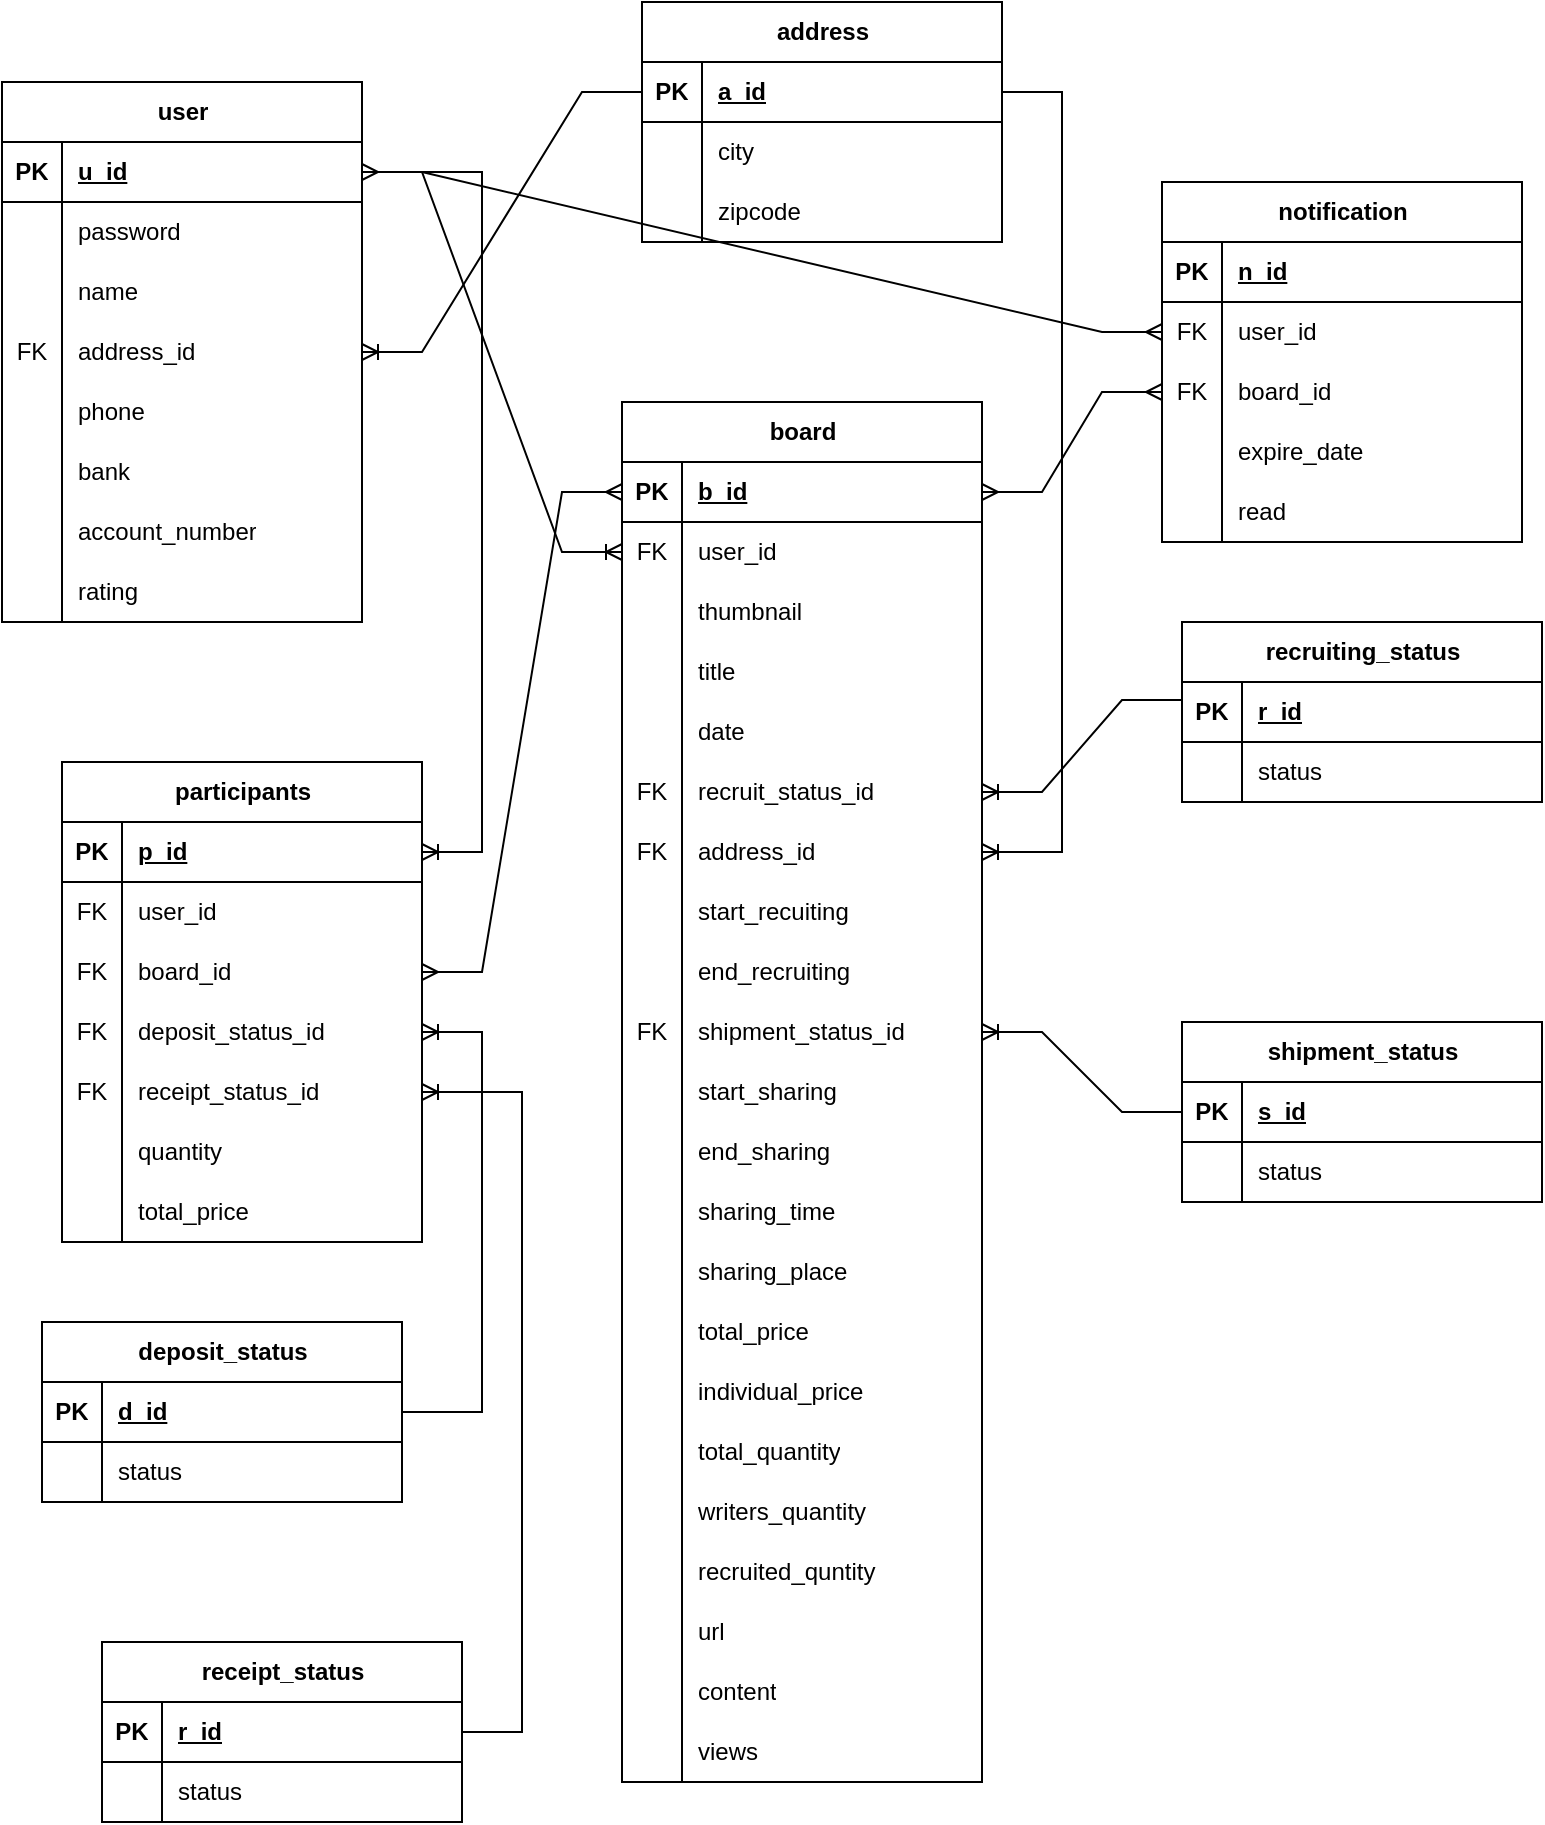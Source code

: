 <mxfile version="24.4.13" type="device">
  <diagram id="R2lEEEUBdFMjLlhIrx00" name="Page-1">
    <mxGraphModel dx="889" dy="845" grid="1" gridSize="10" guides="1" tooltips="1" connect="1" arrows="1" fold="1" page="1" pageScale="1" pageWidth="850" pageHeight="1100" math="0" shadow="0" extFonts="Permanent Marker^https://fonts.googleapis.com/css?family=Permanent+Marker">
      <root>
        <mxCell id="0" />
        <mxCell id="1" parent="0" />
        <mxCell id="RtMFSW8_L8Bk7iNbuK7R-1" value="user" style="shape=table;startSize=30;container=1;collapsible=1;childLayout=tableLayout;fixedRows=1;rowLines=0;fontStyle=1;align=center;resizeLast=1;html=1;" parent="1" vertex="1">
          <mxGeometry x="50" y="160" width="180" height="270" as="geometry" />
        </mxCell>
        <mxCell id="RtMFSW8_L8Bk7iNbuK7R-2" value="" style="shape=tableRow;horizontal=0;startSize=0;swimlaneHead=0;swimlaneBody=0;fillColor=none;collapsible=0;dropTarget=0;points=[[0,0.5],[1,0.5]];portConstraint=eastwest;top=0;left=0;right=0;bottom=1;" parent="RtMFSW8_L8Bk7iNbuK7R-1" vertex="1">
          <mxGeometry y="30" width="180" height="30" as="geometry" />
        </mxCell>
        <mxCell id="RtMFSW8_L8Bk7iNbuK7R-3" value="PK" style="shape=partialRectangle;connectable=0;fillColor=none;top=0;left=0;bottom=0;right=0;fontStyle=1;overflow=hidden;whiteSpace=wrap;html=1;" parent="RtMFSW8_L8Bk7iNbuK7R-2" vertex="1">
          <mxGeometry width="30" height="30" as="geometry">
            <mxRectangle width="30" height="30" as="alternateBounds" />
          </mxGeometry>
        </mxCell>
        <mxCell id="RtMFSW8_L8Bk7iNbuK7R-4" value="u_id" style="shape=partialRectangle;connectable=0;fillColor=none;top=0;left=0;bottom=0;right=0;align=left;spacingLeft=6;fontStyle=5;overflow=hidden;whiteSpace=wrap;html=1;" parent="RtMFSW8_L8Bk7iNbuK7R-2" vertex="1">
          <mxGeometry x="30" width="150" height="30" as="geometry">
            <mxRectangle width="150" height="30" as="alternateBounds" />
          </mxGeometry>
        </mxCell>
        <mxCell id="RtMFSW8_L8Bk7iNbuK7R-5" value="" style="shape=tableRow;horizontal=0;startSize=0;swimlaneHead=0;swimlaneBody=0;fillColor=none;collapsible=0;dropTarget=0;points=[[0,0.5],[1,0.5]];portConstraint=eastwest;top=0;left=0;right=0;bottom=0;" parent="RtMFSW8_L8Bk7iNbuK7R-1" vertex="1">
          <mxGeometry y="60" width="180" height="30" as="geometry" />
        </mxCell>
        <mxCell id="RtMFSW8_L8Bk7iNbuK7R-6" value="" style="shape=partialRectangle;connectable=0;fillColor=none;top=0;left=0;bottom=0;right=0;editable=1;overflow=hidden;whiteSpace=wrap;html=1;" parent="RtMFSW8_L8Bk7iNbuK7R-5" vertex="1">
          <mxGeometry width="30" height="30" as="geometry">
            <mxRectangle width="30" height="30" as="alternateBounds" />
          </mxGeometry>
        </mxCell>
        <mxCell id="RtMFSW8_L8Bk7iNbuK7R-7" value="password" style="shape=partialRectangle;connectable=0;fillColor=none;top=0;left=0;bottom=0;right=0;align=left;spacingLeft=6;overflow=hidden;whiteSpace=wrap;html=1;" parent="RtMFSW8_L8Bk7iNbuK7R-5" vertex="1">
          <mxGeometry x="30" width="150" height="30" as="geometry">
            <mxRectangle width="150" height="30" as="alternateBounds" />
          </mxGeometry>
        </mxCell>
        <mxCell id="RtMFSW8_L8Bk7iNbuK7R-14" value="" style="shape=tableRow;horizontal=0;startSize=0;swimlaneHead=0;swimlaneBody=0;fillColor=none;collapsible=0;dropTarget=0;points=[[0,0.5],[1,0.5]];portConstraint=eastwest;top=0;left=0;right=0;bottom=0;" parent="RtMFSW8_L8Bk7iNbuK7R-1" vertex="1">
          <mxGeometry y="90" width="180" height="30" as="geometry" />
        </mxCell>
        <mxCell id="RtMFSW8_L8Bk7iNbuK7R-15" value="" style="shape=partialRectangle;connectable=0;fillColor=none;top=0;left=0;bottom=0;right=0;editable=1;overflow=hidden;whiteSpace=wrap;html=1;" parent="RtMFSW8_L8Bk7iNbuK7R-14" vertex="1">
          <mxGeometry width="30" height="30" as="geometry">
            <mxRectangle width="30" height="30" as="alternateBounds" />
          </mxGeometry>
        </mxCell>
        <mxCell id="RtMFSW8_L8Bk7iNbuK7R-16" value="name" style="shape=partialRectangle;connectable=0;fillColor=none;top=0;left=0;bottom=0;right=0;align=left;spacingLeft=6;overflow=hidden;whiteSpace=wrap;html=1;" parent="RtMFSW8_L8Bk7iNbuK7R-14" vertex="1">
          <mxGeometry x="30" width="150" height="30" as="geometry">
            <mxRectangle width="150" height="30" as="alternateBounds" />
          </mxGeometry>
        </mxCell>
        <mxCell id="Ch0UF8Gw8mKKcb-9dzWc-57" value="" style="shape=tableRow;horizontal=0;startSize=0;swimlaneHead=0;swimlaneBody=0;fillColor=none;collapsible=0;dropTarget=0;points=[[0,0.5],[1,0.5]];portConstraint=eastwest;top=0;left=0;right=0;bottom=0;" parent="RtMFSW8_L8Bk7iNbuK7R-1" vertex="1">
          <mxGeometry y="120" width="180" height="30" as="geometry" />
        </mxCell>
        <mxCell id="Ch0UF8Gw8mKKcb-9dzWc-58" value="FK" style="shape=partialRectangle;connectable=0;fillColor=none;top=0;left=0;bottom=0;right=0;fontStyle=0;overflow=hidden;whiteSpace=wrap;html=1;" parent="Ch0UF8Gw8mKKcb-9dzWc-57" vertex="1">
          <mxGeometry width="30" height="30" as="geometry">
            <mxRectangle width="30" height="30" as="alternateBounds" />
          </mxGeometry>
        </mxCell>
        <mxCell id="Ch0UF8Gw8mKKcb-9dzWc-59" value="address_id" style="shape=partialRectangle;connectable=0;fillColor=none;top=0;left=0;bottom=0;right=0;align=left;spacingLeft=6;fontStyle=0;overflow=hidden;whiteSpace=wrap;html=1;" parent="Ch0UF8Gw8mKKcb-9dzWc-57" vertex="1">
          <mxGeometry x="30" width="150" height="30" as="geometry">
            <mxRectangle width="150" height="30" as="alternateBounds" />
          </mxGeometry>
        </mxCell>
        <mxCell id="RtMFSW8_L8Bk7iNbuK7R-11" value="" style="shape=tableRow;horizontal=0;startSize=0;swimlaneHead=0;swimlaneBody=0;fillColor=none;collapsible=0;dropTarget=0;points=[[0,0.5],[1,0.5]];portConstraint=eastwest;top=0;left=0;right=0;bottom=0;" parent="RtMFSW8_L8Bk7iNbuK7R-1" vertex="1">
          <mxGeometry y="150" width="180" height="30" as="geometry" />
        </mxCell>
        <mxCell id="RtMFSW8_L8Bk7iNbuK7R-12" value="&lt;div&gt;&lt;br/&gt;&lt;/div&gt;" style="shape=partialRectangle;connectable=0;fillColor=none;top=0;left=0;bottom=0;right=0;editable=1;overflow=hidden;whiteSpace=wrap;html=1;" parent="RtMFSW8_L8Bk7iNbuK7R-11" vertex="1">
          <mxGeometry width="30" height="30" as="geometry">
            <mxRectangle width="30" height="30" as="alternateBounds" />
          </mxGeometry>
        </mxCell>
        <mxCell id="RtMFSW8_L8Bk7iNbuK7R-13" value="phone" style="shape=partialRectangle;connectable=0;fillColor=none;top=0;left=0;bottom=0;right=0;align=left;spacingLeft=6;overflow=hidden;whiteSpace=wrap;html=1;" parent="RtMFSW8_L8Bk7iNbuK7R-11" vertex="1">
          <mxGeometry x="30" width="150" height="30" as="geometry">
            <mxRectangle width="150" height="30" as="alternateBounds" />
          </mxGeometry>
        </mxCell>
        <mxCell id="ojSZPN1t_kPSzK4FQsjc-1" value="" style="shape=tableRow;horizontal=0;startSize=0;swimlaneHead=0;swimlaneBody=0;fillColor=none;collapsible=0;dropTarget=0;points=[[0,0.5],[1,0.5]];portConstraint=eastwest;top=0;left=0;right=0;bottom=0;" parent="RtMFSW8_L8Bk7iNbuK7R-1" vertex="1">
          <mxGeometry y="180" width="180" height="30" as="geometry" />
        </mxCell>
        <mxCell id="ojSZPN1t_kPSzK4FQsjc-2" value="&lt;div&gt;&lt;br/&gt;&lt;/div&gt;" style="shape=partialRectangle;connectable=0;fillColor=none;top=0;left=0;bottom=0;right=0;editable=1;overflow=hidden;whiteSpace=wrap;html=1;" parent="ojSZPN1t_kPSzK4FQsjc-1" vertex="1">
          <mxGeometry width="30" height="30" as="geometry">
            <mxRectangle width="30" height="30" as="alternateBounds" />
          </mxGeometry>
        </mxCell>
        <mxCell id="ojSZPN1t_kPSzK4FQsjc-3" value="bank" style="shape=partialRectangle;connectable=0;fillColor=none;top=0;left=0;bottom=0;right=0;align=left;spacingLeft=6;overflow=hidden;whiteSpace=wrap;html=1;" parent="ojSZPN1t_kPSzK4FQsjc-1" vertex="1">
          <mxGeometry x="30" width="150" height="30" as="geometry">
            <mxRectangle width="150" height="30" as="alternateBounds" />
          </mxGeometry>
        </mxCell>
        <mxCell id="Ch0UF8Gw8mKKcb-9dzWc-16" value="" style="shape=tableRow;horizontal=0;startSize=0;swimlaneHead=0;swimlaneBody=0;fillColor=none;collapsible=0;dropTarget=0;points=[[0,0.5],[1,0.5]];portConstraint=eastwest;top=0;left=0;right=0;bottom=0;" parent="RtMFSW8_L8Bk7iNbuK7R-1" vertex="1">
          <mxGeometry y="210" width="180" height="30" as="geometry" />
        </mxCell>
        <mxCell id="Ch0UF8Gw8mKKcb-9dzWc-17" value="" style="shape=partialRectangle;connectable=0;fillColor=none;top=0;left=0;bottom=0;right=0;editable=1;overflow=hidden;whiteSpace=wrap;html=1;" parent="Ch0UF8Gw8mKKcb-9dzWc-16" vertex="1">
          <mxGeometry width="30" height="30" as="geometry">
            <mxRectangle width="30" height="30" as="alternateBounds" />
          </mxGeometry>
        </mxCell>
        <mxCell id="Ch0UF8Gw8mKKcb-9dzWc-18" value="account_number" style="shape=partialRectangle;connectable=0;fillColor=none;top=0;left=0;bottom=0;right=0;align=left;spacingLeft=6;overflow=hidden;whiteSpace=wrap;html=1;" parent="Ch0UF8Gw8mKKcb-9dzWc-16" vertex="1">
          <mxGeometry x="30" width="150" height="30" as="geometry">
            <mxRectangle width="150" height="30" as="alternateBounds" />
          </mxGeometry>
        </mxCell>
        <mxCell id="RtMFSW8_L8Bk7iNbuK7R-17" value="" style="shape=tableRow;horizontal=0;startSize=0;swimlaneHead=0;swimlaneBody=0;fillColor=none;collapsible=0;dropTarget=0;points=[[0,0.5],[1,0.5]];portConstraint=eastwest;top=0;left=0;right=0;bottom=0;" parent="RtMFSW8_L8Bk7iNbuK7R-1" vertex="1">
          <mxGeometry y="240" width="180" height="30" as="geometry" />
        </mxCell>
        <mxCell id="RtMFSW8_L8Bk7iNbuK7R-18" value="" style="shape=partialRectangle;connectable=0;fillColor=none;top=0;left=0;bottom=0;right=0;editable=1;overflow=hidden;whiteSpace=wrap;html=1;" parent="RtMFSW8_L8Bk7iNbuK7R-17" vertex="1">
          <mxGeometry width="30" height="30" as="geometry">
            <mxRectangle width="30" height="30" as="alternateBounds" />
          </mxGeometry>
        </mxCell>
        <mxCell id="RtMFSW8_L8Bk7iNbuK7R-19" value="rating" style="shape=partialRectangle;connectable=0;fillColor=none;top=0;left=0;bottom=0;right=0;align=left;spacingLeft=6;overflow=hidden;whiteSpace=wrap;html=1;" parent="RtMFSW8_L8Bk7iNbuK7R-17" vertex="1">
          <mxGeometry x="30" width="150" height="30" as="geometry">
            <mxRectangle width="150" height="30" as="alternateBounds" />
          </mxGeometry>
        </mxCell>
        <mxCell id="RtMFSW8_L8Bk7iNbuK7R-24" value="board" style="shape=table;startSize=30;container=1;collapsible=1;childLayout=tableLayout;fixedRows=1;rowLines=0;fontStyle=1;align=center;resizeLast=1;html=1;" parent="1" vertex="1">
          <mxGeometry x="360" y="320" width="180" height="690" as="geometry" />
        </mxCell>
        <mxCell id="RtMFSW8_L8Bk7iNbuK7R-25" value="" style="shape=tableRow;horizontal=0;startSize=0;swimlaneHead=0;swimlaneBody=0;fillColor=none;collapsible=0;dropTarget=0;points=[[0,0.5],[1,0.5]];portConstraint=eastwest;top=0;left=0;right=0;bottom=1;" parent="RtMFSW8_L8Bk7iNbuK7R-24" vertex="1">
          <mxGeometry y="30" width="180" height="30" as="geometry" />
        </mxCell>
        <mxCell id="RtMFSW8_L8Bk7iNbuK7R-26" value="PK" style="shape=partialRectangle;connectable=0;fillColor=none;top=0;left=0;bottom=0;right=0;fontStyle=1;overflow=hidden;whiteSpace=wrap;html=1;" parent="RtMFSW8_L8Bk7iNbuK7R-25" vertex="1">
          <mxGeometry width="30" height="30" as="geometry">
            <mxRectangle width="30" height="30" as="alternateBounds" />
          </mxGeometry>
        </mxCell>
        <mxCell id="RtMFSW8_L8Bk7iNbuK7R-27" value="b_id" style="shape=partialRectangle;connectable=0;fillColor=none;top=0;left=0;bottom=0;right=0;align=left;spacingLeft=6;fontStyle=5;overflow=hidden;whiteSpace=wrap;html=1;" parent="RtMFSW8_L8Bk7iNbuK7R-25" vertex="1">
          <mxGeometry x="30" width="150" height="30" as="geometry">
            <mxRectangle width="150" height="30" as="alternateBounds" />
          </mxGeometry>
        </mxCell>
        <mxCell id="RtMFSW8_L8Bk7iNbuK7R-67" value="" style="shape=tableRow;horizontal=0;startSize=0;swimlaneHead=0;swimlaneBody=0;fillColor=none;collapsible=0;dropTarget=0;points=[[0,0.5],[1,0.5]];portConstraint=eastwest;top=0;left=0;right=0;bottom=0;" parent="RtMFSW8_L8Bk7iNbuK7R-24" vertex="1">
          <mxGeometry y="60" width="180" height="30" as="geometry" />
        </mxCell>
        <mxCell id="RtMFSW8_L8Bk7iNbuK7R-68" value="FK" style="shape=partialRectangle;connectable=0;fillColor=none;top=0;left=0;bottom=0;right=0;fontStyle=0;overflow=hidden;whiteSpace=wrap;html=1;" parent="RtMFSW8_L8Bk7iNbuK7R-67" vertex="1">
          <mxGeometry width="30" height="30" as="geometry">
            <mxRectangle width="30" height="30" as="alternateBounds" />
          </mxGeometry>
        </mxCell>
        <mxCell id="RtMFSW8_L8Bk7iNbuK7R-69" value="user_id" style="shape=partialRectangle;connectable=0;fillColor=none;top=0;left=0;bottom=0;right=0;align=left;spacingLeft=6;fontStyle=0;overflow=hidden;whiteSpace=wrap;html=1;" parent="RtMFSW8_L8Bk7iNbuK7R-67" vertex="1">
          <mxGeometry x="30" width="150" height="30" as="geometry">
            <mxRectangle width="150" height="30" as="alternateBounds" />
          </mxGeometry>
        </mxCell>
        <mxCell id="RtMFSW8_L8Bk7iNbuK7R-31" value="" style="shape=tableRow;horizontal=0;startSize=0;swimlaneHead=0;swimlaneBody=0;fillColor=none;collapsible=0;dropTarget=0;points=[[0,0.5],[1,0.5]];portConstraint=eastwest;top=0;left=0;right=0;bottom=0;" parent="RtMFSW8_L8Bk7iNbuK7R-24" vertex="1">
          <mxGeometry y="90" width="180" height="30" as="geometry" />
        </mxCell>
        <mxCell id="RtMFSW8_L8Bk7iNbuK7R-32" value="" style="shape=partialRectangle;connectable=0;fillColor=none;top=0;left=0;bottom=0;right=0;editable=1;overflow=hidden;whiteSpace=wrap;html=1;" parent="RtMFSW8_L8Bk7iNbuK7R-31" vertex="1">
          <mxGeometry width="30" height="30" as="geometry">
            <mxRectangle width="30" height="30" as="alternateBounds" />
          </mxGeometry>
        </mxCell>
        <mxCell id="RtMFSW8_L8Bk7iNbuK7R-33" value="thumbnail" style="shape=partialRectangle;connectable=0;fillColor=none;top=0;left=0;bottom=0;right=0;align=left;spacingLeft=6;overflow=hidden;whiteSpace=wrap;html=1;" parent="RtMFSW8_L8Bk7iNbuK7R-31" vertex="1">
          <mxGeometry x="30" width="150" height="30" as="geometry">
            <mxRectangle width="150" height="30" as="alternateBounds" />
          </mxGeometry>
        </mxCell>
        <mxCell id="RtMFSW8_L8Bk7iNbuK7R-34" value="" style="shape=tableRow;horizontal=0;startSize=0;swimlaneHead=0;swimlaneBody=0;fillColor=none;collapsible=0;dropTarget=0;points=[[0,0.5],[1,0.5]];portConstraint=eastwest;top=0;left=0;right=0;bottom=0;" parent="RtMFSW8_L8Bk7iNbuK7R-24" vertex="1">
          <mxGeometry y="120" width="180" height="30" as="geometry" />
        </mxCell>
        <mxCell id="RtMFSW8_L8Bk7iNbuK7R-35" value="" style="shape=partialRectangle;connectable=0;fillColor=none;top=0;left=0;bottom=0;right=0;editable=1;overflow=hidden;whiteSpace=wrap;html=1;" parent="RtMFSW8_L8Bk7iNbuK7R-34" vertex="1">
          <mxGeometry width="30" height="30" as="geometry">
            <mxRectangle width="30" height="30" as="alternateBounds" />
          </mxGeometry>
        </mxCell>
        <mxCell id="RtMFSW8_L8Bk7iNbuK7R-36" value="title" style="shape=partialRectangle;connectable=0;fillColor=none;top=0;left=0;bottom=0;right=0;align=left;spacingLeft=6;overflow=hidden;whiteSpace=wrap;html=1;" parent="RtMFSW8_L8Bk7iNbuK7R-34" vertex="1">
          <mxGeometry x="30" width="150" height="30" as="geometry">
            <mxRectangle width="150" height="30" as="alternateBounds" />
          </mxGeometry>
        </mxCell>
        <mxCell id="RtMFSW8_L8Bk7iNbuK7R-37" value="" style="shape=tableRow;horizontal=0;startSize=0;swimlaneHead=0;swimlaneBody=0;fillColor=none;collapsible=0;dropTarget=0;points=[[0,0.5],[1,0.5]];portConstraint=eastwest;top=0;left=0;right=0;bottom=0;" parent="RtMFSW8_L8Bk7iNbuK7R-24" vertex="1">
          <mxGeometry y="150" width="180" height="30" as="geometry" />
        </mxCell>
        <mxCell id="RtMFSW8_L8Bk7iNbuK7R-38" value="" style="shape=partialRectangle;connectable=0;fillColor=none;top=0;left=0;bottom=0;right=0;editable=1;overflow=hidden;whiteSpace=wrap;html=1;" parent="RtMFSW8_L8Bk7iNbuK7R-37" vertex="1">
          <mxGeometry width="30" height="30" as="geometry">
            <mxRectangle width="30" height="30" as="alternateBounds" />
          </mxGeometry>
        </mxCell>
        <mxCell id="RtMFSW8_L8Bk7iNbuK7R-39" value="date" style="shape=partialRectangle;connectable=0;fillColor=none;top=0;left=0;bottom=0;right=0;align=left;spacingLeft=6;overflow=hidden;whiteSpace=wrap;html=1;" parent="RtMFSW8_L8Bk7iNbuK7R-37" vertex="1">
          <mxGeometry x="30" width="150" height="30" as="geometry">
            <mxRectangle width="150" height="30" as="alternateBounds" />
          </mxGeometry>
        </mxCell>
        <mxCell id="RtMFSW8_L8Bk7iNbuK7R-95" value="" style="shape=tableRow;horizontal=0;startSize=0;swimlaneHead=0;swimlaneBody=0;fillColor=none;collapsible=0;dropTarget=0;points=[[0,0.5],[1,0.5]];portConstraint=eastwest;top=0;left=0;right=0;bottom=0;" parent="RtMFSW8_L8Bk7iNbuK7R-24" vertex="1">
          <mxGeometry y="180" width="180" height="30" as="geometry" />
        </mxCell>
        <mxCell id="RtMFSW8_L8Bk7iNbuK7R-96" value="FK" style="shape=partialRectangle;connectable=0;fillColor=none;top=0;left=0;bottom=0;right=0;fontStyle=0;overflow=hidden;whiteSpace=wrap;html=1;" parent="RtMFSW8_L8Bk7iNbuK7R-95" vertex="1">
          <mxGeometry width="30" height="30" as="geometry">
            <mxRectangle width="30" height="30" as="alternateBounds" />
          </mxGeometry>
        </mxCell>
        <mxCell id="RtMFSW8_L8Bk7iNbuK7R-97" value="recruit_status_id" style="shape=partialRectangle;connectable=0;fillColor=none;top=0;left=0;bottom=0;right=0;align=left;spacingLeft=6;fontStyle=0;overflow=hidden;whiteSpace=wrap;html=1;" parent="RtMFSW8_L8Bk7iNbuK7R-95" vertex="1">
          <mxGeometry x="30" width="150" height="30" as="geometry">
            <mxRectangle width="150" height="30" as="alternateBounds" />
          </mxGeometry>
        </mxCell>
        <mxCell id="Ch0UF8Gw8mKKcb-9dzWc-61" value="" style="shape=tableRow;horizontal=0;startSize=0;swimlaneHead=0;swimlaneBody=0;fillColor=none;collapsible=0;dropTarget=0;points=[[0,0.5],[1,0.5]];portConstraint=eastwest;top=0;left=0;right=0;bottom=0;" parent="RtMFSW8_L8Bk7iNbuK7R-24" vertex="1">
          <mxGeometry y="210" width="180" height="30" as="geometry" />
        </mxCell>
        <mxCell id="Ch0UF8Gw8mKKcb-9dzWc-62" value="FK" style="shape=partialRectangle;connectable=0;fillColor=none;top=0;left=0;bottom=0;right=0;fontStyle=0;overflow=hidden;whiteSpace=wrap;html=1;" parent="Ch0UF8Gw8mKKcb-9dzWc-61" vertex="1">
          <mxGeometry width="30" height="30" as="geometry">
            <mxRectangle width="30" height="30" as="alternateBounds" />
          </mxGeometry>
        </mxCell>
        <mxCell id="Ch0UF8Gw8mKKcb-9dzWc-63" value="address_id" style="shape=partialRectangle;connectable=0;fillColor=none;top=0;left=0;bottom=0;right=0;align=left;spacingLeft=6;fontStyle=0;overflow=hidden;whiteSpace=wrap;html=1;" parent="Ch0UF8Gw8mKKcb-9dzWc-61" vertex="1">
          <mxGeometry x="30" width="150" height="30" as="geometry">
            <mxRectangle width="150" height="30" as="alternateBounds" />
          </mxGeometry>
        </mxCell>
        <mxCell id="RtMFSW8_L8Bk7iNbuK7R-43" value="" style="shape=tableRow;horizontal=0;startSize=0;swimlaneHead=0;swimlaneBody=0;fillColor=none;collapsible=0;dropTarget=0;points=[[0,0.5],[1,0.5]];portConstraint=eastwest;top=0;left=0;right=0;bottom=0;" parent="RtMFSW8_L8Bk7iNbuK7R-24" vertex="1">
          <mxGeometry y="240" width="180" height="30" as="geometry" />
        </mxCell>
        <mxCell id="RtMFSW8_L8Bk7iNbuK7R-44" value="" style="shape=partialRectangle;connectable=0;fillColor=none;top=0;left=0;bottom=0;right=0;editable=1;overflow=hidden;whiteSpace=wrap;html=1;" parent="RtMFSW8_L8Bk7iNbuK7R-43" vertex="1">
          <mxGeometry width="30" height="30" as="geometry">
            <mxRectangle width="30" height="30" as="alternateBounds" />
          </mxGeometry>
        </mxCell>
        <mxCell id="RtMFSW8_L8Bk7iNbuK7R-45" value="start_recuiting" style="shape=partialRectangle;connectable=0;fillColor=none;top=0;left=0;bottom=0;right=0;align=left;spacingLeft=6;overflow=hidden;whiteSpace=wrap;html=1;" parent="RtMFSW8_L8Bk7iNbuK7R-43" vertex="1">
          <mxGeometry x="30" width="150" height="30" as="geometry">
            <mxRectangle width="150" height="30" as="alternateBounds" />
          </mxGeometry>
        </mxCell>
        <mxCell id="RtMFSW8_L8Bk7iNbuK7R-46" value="" style="shape=tableRow;horizontal=0;startSize=0;swimlaneHead=0;swimlaneBody=0;fillColor=none;collapsible=0;dropTarget=0;points=[[0,0.5],[1,0.5]];portConstraint=eastwest;top=0;left=0;right=0;bottom=0;" parent="RtMFSW8_L8Bk7iNbuK7R-24" vertex="1">
          <mxGeometry y="270" width="180" height="30" as="geometry" />
        </mxCell>
        <mxCell id="RtMFSW8_L8Bk7iNbuK7R-47" value="" style="shape=partialRectangle;connectable=0;fillColor=none;top=0;left=0;bottom=0;right=0;editable=1;overflow=hidden;whiteSpace=wrap;html=1;" parent="RtMFSW8_L8Bk7iNbuK7R-46" vertex="1">
          <mxGeometry width="30" height="30" as="geometry">
            <mxRectangle width="30" height="30" as="alternateBounds" />
          </mxGeometry>
        </mxCell>
        <mxCell id="RtMFSW8_L8Bk7iNbuK7R-48" value="end_recruiting" style="shape=partialRectangle;connectable=0;fillColor=none;top=0;left=0;bottom=0;right=0;align=left;spacingLeft=6;overflow=hidden;whiteSpace=wrap;html=1;" parent="RtMFSW8_L8Bk7iNbuK7R-46" vertex="1">
          <mxGeometry x="30" width="150" height="30" as="geometry">
            <mxRectangle width="150" height="30" as="alternateBounds" />
          </mxGeometry>
        </mxCell>
        <mxCell id="Ch0UF8Gw8mKKcb-9dzWc-68" value="" style="shape=tableRow;horizontal=0;startSize=0;swimlaneHead=0;swimlaneBody=0;fillColor=none;collapsible=0;dropTarget=0;points=[[0,0.5],[1,0.5]];portConstraint=eastwest;top=0;left=0;right=0;bottom=0;" parent="RtMFSW8_L8Bk7iNbuK7R-24" vertex="1">
          <mxGeometry y="300" width="180" height="30" as="geometry" />
        </mxCell>
        <mxCell id="Ch0UF8Gw8mKKcb-9dzWc-69" value="FK" style="shape=partialRectangle;connectable=0;fillColor=none;top=0;left=0;bottom=0;right=0;fontStyle=0;overflow=hidden;whiteSpace=wrap;html=1;" parent="Ch0UF8Gw8mKKcb-9dzWc-68" vertex="1">
          <mxGeometry width="30" height="30" as="geometry">
            <mxRectangle width="30" height="30" as="alternateBounds" />
          </mxGeometry>
        </mxCell>
        <mxCell id="Ch0UF8Gw8mKKcb-9dzWc-70" value="shipment_status_id" style="shape=partialRectangle;connectable=0;fillColor=none;top=0;left=0;bottom=0;right=0;align=left;spacingLeft=6;fontStyle=0;overflow=hidden;whiteSpace=wrap;html=1;" parent="Ch0UF8Gw8mKKcb-9dzWc-68" vertex="1">
          <mxGeometry x="30" width="150" height="30" as="geometry">
            <mxRectangle width="150" height="30" as="alternateBounds" />
          </mxGeometry>
        </mxCell>
        <mxCell id="RtMFSW8_L8Bk7iNbuK7R-52" value="" style="shape=tableRow;horizontal=0;startSize=0;swimlaneHead=0;swimlaneBody=0;fillColor=none;collapsible=0;dropTarget=0;points=[[0,0.5],[1,0.5]];portConstraint=eastwest;top=0;left=0;right=0;bottom=0;" parent="RtMFSW8_L8Bk7iNbuK7R-24" vertex="1">
          <mxGeometry y="330" width="180" height="30" as="geometry" />
        </mxCell>
        <mxCell id="RtMFSW8_L8Bk7iNbuK7R-53" value="" style="shape=partialRectangle;connectable=0;fillColor=none;top=0;left=0;bottom=0;right=0;editable=1;overflow=hidden;whiteSpace=wrap;html=1;" parent="RtMFSW8_L8Bk7iNbuK7R-52" vertex="1">
          <mxGeometry width="30" height="30" as="geometry">
            <mxRectangle width="30" height="30" as="alternateBounds" />
          </mxGeometry>
        </mxCell>
        <mxCell id="RtMFSW8_L8Bk7iNbuK7R-54" value="start_sharing" style="shape=partialRectangle;connectable=0;fillColor=none;top=0;left=0;bottom=0;right=0;align=left;spacingLeft=6;overflow=hidden;whiteSpace=wrap;html=1;" parent="RtMFSW8_L8Bk7iNbuK7R-52" vertex="1">
          <mxGeometry x="30" width="150" height="30" as="geometry">
            <mxRectangle width="150" height="30" as="alternateBounds" />
          </mxGeometry>
        </mxCell>
        <mxCell id="RtMFSW8_L8Bk7iNbuK7R-55" value="" style="shape=tableRow;horizontal=0;startSize=0;swimlaneHead=0;swimlaneBody=0;fillColor=none;collapsible=0;dropTarget=0;points=[[0,0.5],[1,0.5]];portConstraint=eastwest;top=0;left=0;right=0;bottom=0;" parent="RtMFSW8_L8Bk7iNbuK7R-24" vertex="1">
          <mxGeometry y="360" width="180" height="30" as="geometry" />
        </mxCell>
        <mxCell id="RtMFSW8_L8Bk7iNbuK7R-56" value="" style="shape=partialRectangle;connectable=0;fillColor=none;top=0;left=0;bottom=0;right=0;editable=1;overflow=hidden;whiteSpace=wrap;html=1;" parent="RtMFSW8_L8Bk7iNbuK7R-55" vertex="1">
          <mxGeometry width="30" height="30" as="geometry">
            <mxRectangle width="30" height="30" as="alternateBounds" />
          </mxGeometry>
        </mxCell>
        <mxCell id="RtMFSW8_L8Bk7iNbuK7R-57" value="end_sharing" style="shape=partialRectangle;connectable=0;fillColor=none;top=0;left=0;bottom=0;right=0;align=left;spacingLeft=6;overflow=hidden;whiteSpace=wrap;html=1;" parent="RtMFSW8_L8Bk7iNbuK7R-55" vertex="1">
          <mxGeometry x="30" width="150" height="30" as="geometry">
            <mxRectangle width="150" height="30" as="alternateBounds" />
          </mxGeometry>
        </mxCell>
        <mxCell id="RtMFSW8_L8Bk7iNbuK7R-70" value="" style="shape=tableRow;horizontal=0;startSize=0;swimlaneHead=0;swimlaneBody=0;fillColor=none;collapsible=0;dropTarget=0;points=[[0,0.5],[1,0.5]];portConstraint=eastwest;top=0;left=0;right=0;bottom=0;" parent="RtMFSW8_L8Bk7iNbuK7R-24" vertex="1">
          <mxGeometry y="390" width="180" height="30" as="geometry" />
        </mxCell>
        <mxCell id="RtMFSW8_L8Bk7iNbuK7R-71" value="" style="shape=partialRectangle;connectable=0;fillColor=none;top=0;left=0;bottom=0;right=0;editable=1;overflow=hidden;whiteSpace=wrap;html=1;" parent="RtMFSW8_L8Bk7iNbuK7R-70" vertex="1">
          <mxGeometry width="30" height="30" as="geometry">
            <mxRectangle width="30" height="30" as="alternateBounds" />
          </mxGeometry>
        </mxCell>
        <mxCell id="RtMFSW8_L8Bk7iNbuK7R-72" value="sharing_time" style="shape=partialRectangle;connectable=0;fillColor=none;top=0;left=0;bottom=0;right=0;align=left;spacingLeft=6;overflow=hidden;whiteSpace=wrap;html=1;" parent="RtMFSW8_L8Bk7iNbuK7R-70" vertex="1">
          <mxGeometry x="30" width="150" height="30" as="geometry">
            <mxRectangle width="150" height="30" as="alternateBounds" />
          </mxGeometry>
        </mxCell>
        <mxCell id="RtMFSW8_L8Bk7iNbuK7R-58" value="" style="shape=tableRow;horizontal=0;startSize=0;swimlaneHead=0;swimlaneBody=0;fillColor=none;collapsible=0;dropTarget=0;points=[[0,0.5],[1,0.5]];portConstraint=eastwest;top=0;left=0;right=0;bottom=0;" parent="RtMFSW8_L8Bk7iNbuK7R-24" vertex="1">
          <mxGeometry y="420" width="180" height="30" as="geometry" />
        </mxCell>
        <mxCell id="RtMFSW8_L8Bk7iNbuK7R-59" value="" style="shape=partialRectangle;connectable=0;fillColor=none;top=0;left=0;bottom=0;right=0;editable=1;overflow=hidden;whiteSpace=wrap;html=1;" parent="RtMFSW8_L8Bk7iNbuK7R-58" vertex="1">
          <mxGeometry width="30" height="30" as="geometry">
            <mxRectangle width="30" height="30" as="alternateBounds" />
          </mxGeometry>
        </mxCell>
        <mxCell id="RtMFSW8_L8Bk7iNbuK7R-60" value="sharing_place" style="shape=partialRectangle;connectable=0;fillColor=none;top=0;left=0;bottom=0;right=0;align=left;spacingLeft=6;overflow=hidden;whiteSpace=wrap;html=1;" parent="RtMFSW8_L8Bk7iNbuK7R-58" vertex="1">
          <mxGeometry x="30" width="150" height="30" as="geometry">
            <mxRectangle width="150" height="30" as="alternateBounds" />
          </mxGeometry>
        </mxCell>
        <mxCell id="RtMFSW8_L8Bk7iNbuK7R-61" value="" style="shape=tableRow;horizontal=0;startSize=0;swimlaneHead=0;swimlaneBody=0;fillColor=none;collapsible=0;dropTarget=0;points=[[0,0.5],[1,0.5]];portConstraint=eastwest;top=0;left=0;right=0;bottom=0;" parent="RtMFSW8_L8Bk7iNbuK7R-24" vertex="1">
          <mxGeometry y="450" width="180" height="30" as="geometry" />
        </mxCell>
        <mxCell id="RtMFSW8_L8Bk7iNbuK7R-62" value="" style="shape=partialRectangle;connectable=0;fillColor=none;top=0;left=0;bottom=0;right=0;editable=1;overflow=hidden;whiteSpace=wrap;html=1;" parent="RtMFSW8_L8Bk7iNbuK7R-61" vertex="1">
          <mxGeometry width="30" height="30" as="geometry">
            <mxRectangle width="30" height="30" as="alternateBounds" />
          </mxGeometry>
        </mxCell>
        <mxCell id="RtMFSW8_L8Bk7iNbuK7R-63" value="total_price" style="shape=partialRectangle;connectable=0;fillColor=none;top=0;left=0;bottom=0;right=0;align=left;spacingLeft=6;overflow=hidden;whiteSpace=wrap;html=1;" parent="RtMFSW8_L8Bk7iNbuK7R-61" vertex="1">
          <mxGeometry x="30" width="150" height="30" as="geometry">
            <mxRectangle width="150" height="30" as="alternateBounds" />
          </mxGeometry>
        </mxCell>
        <mxCell id="Ch0UF8Gw8mKKcb-9dzWc-4" value="" style="shape=tableRow;horizontal=0;startSize=0;swimlaneHead=0;swimlaneBody=0;fillColor=none;collapsible=0;dropTarget=0;points=[[0,0.5],[1,0.5]];portConstraint=eastwest;top=0;left=0;right=0;bottom=0;" parent="RtMFSW8_L8Bk7iNbuK7R-24" vertex="1">
          <mxGeometry y="480" width="180" height="30" as="geometry" />
        </mxCell>
        <mxCell id="Ch0UF8Gw8mKKcb-9dzWc-5" value="" style="shape=partialRectangle;connectable=0;fillColor=none;top=0;left=0;bottom=0;right=0;editable=1;overflow=hidden;whiteSpace=wrap;html=1;" parent="Ch0UF8Gw8mKKcb-9dzWc-4" vertex="1">
          <mxGeometry width="30" height="30" as="geometry">
            <mxRectangle width="30" height="30" as="alternateBounds" />
          </mxGeometry>
        </mxCell>
        <mxCell id="Ch0UF8Gw8mKKcb-9dzWc-6" value="individual_price" style="shape=partialRectangle;connectable=0;fillColor=none;top=0;left=0;bottom=0;right=0;align=left;spacingLeft=6;overflow=hidden;whiteSpace=wrap;html=1;" parent="Ch0UF8Gw8mKKcb-9dzWc-4" vertex="1">
          <mxGeometry x="30" width="150" height="30" as="geometry">
            <mxRectangle width="150" height="30" as="alternateBounds" />
          </mxGeometry>
        </mxCell>
        <mxCell id="RtMFSW8_L8Bk7iNbuK7R-64" value="" style="shape=tableRow;horizontal=0;startSize=0;swimlaneHead=0;swimlaneBody=0;fillColor=none;collapsible=0;dropTarget=0;points=[[0,0.5],[1,0.5]];portConstraint=eastwest;top=0;left=0;right=0;bottom=0;" parent="RtMFSW8_L8Bk7iNbuK7R-24" vertex="1">
          <mxGeometry y="510" width="180" height="30" as="geometry" />
        </mxCell>
        <mxCell id="RtMFSW8_L8Bk7iNbuK7R-65" value="" style="shape=partialRectangle;connectable=0;fillColor=none;top=0;left=0;bottom=0;right=0;editable=1;overflow=hidden;whiteSpace=wrap;html=1;" parent="RtMFSW8_L8Bk7iNbuK7R-64" vertex="1">
          <mxGeometry width="30" height="30" as="geometry">
            <mxRectangle width="30" height="30" as="alternateBounds" />
          </mxGeometry>
        </mxCell>
        <mxCell id="RtMFSW8_L8Bk7iNbuK7R-66" value="total_quantity" style="shape=partialRectangle;connectable=0;fillColor=none;top=0;left=0;bottom=0;right=0;align=left;spacingLeft=6;overflow=hidden;whiteSpace=wrap;html=1;" parent="RtMFSW8_L8Bk7iNbuK7R-64" vertex="1">
          <mxGeometry x="30" width="150" height="30" as="geometry">
            <mxRectangle width="150" height="30" as="alternateBounds" />
          </mxGeometry>
        </mxCell>
        <mxCell id="Ch0UF8Gw8mKKcb-9dzWc-1" value="" style="shape=tableRow;horizontal=0;startSize=0;swimlaneHead=0;swimlaneBody=0;fillColor=none;collapsible=0;dropTarget=0;points=[[0,0.5],[1,0.5]];portConstraint=eastwest;top=0;left=0;right=0;bottom=0;" parent="RtMFSW8_L8Bk7iNbuK7R-24" vertex="1">
          <mxGeometry y="540" width="180" height="30" as="geometry" />
        </mxCell>
        <mxCell id="Ch0UF8Gw8mKKcb-9dzWc-2" value="" style="shape=partialRectangle;connectable=0;fillColor=none;top=0;left=0;bottom=0;right=0;editable=1;overflow=hidden;whiteSpace=wrap;html=1;" parent="Ch0UF8Gw8mKKcb-9dzWc-1" vertex="1">
          <mxGeometry width="30" height="30" as="geometry">
            <mxRectangle width="30" height="30" as="alternateBounds" />
          </mxGeometry>
        </mxCell>
        <mxCell id="Ch0UF8Gw8mKKcb-9dzWc-3" value="writers_quantity" style="shape=partialRectangle;connectable=0;fillColor=none;top=0;left=0;bottom=0;right=0;align=left;spacingLeft=6;overflow=hidden;whiteSpace=wrap;html=1;" parent="Ch0UF8Gw8mKKcb-9dzWc-1" vertex="1">
          <mxGeometry x="30" width="150" height="30" as="geometry">
            <mxRectangle width="150" height="30" as="alternateBounds" />
          </mxGeometry>
        </mxCell>
        <mxCell id="Ch0UF8Gw8mKKcb-9dzWc-7" value="" style="shape=tableRow;horizontal=0;startSize=0;swimlaneHead=0;swimlaneBody=0;fillColor=none;collapsible=0;dropTarget=0;points=[[0,0.5],[1,0.5]];portConstraint=eastwest;top=0;left=0;right=0;bottom=0;" parent="RtMFSW8_L8Bk7iNbuK7R-24" vertex="1">
          <mxGeometry y="570" width="180" height="30" as="geometry" />
        </mxCell>
        <mxCell id="Ch0UF8Gw8mKKcb-9dzWc-8" value="" style="shape=partialRectangle;connectable=0;fillColor=none;top=0;left=0;bottom=0;right=0;editable=1;overflow=hidden;whiteSpace=wrap;html=1;" parent="Ch0UF8Gw8mKKcb-9dzWc-7" vertex="1">
          <mxGeometry width="30" height="30" as="geometry">
            <mxRectangle width="30" height="30" as="alternateBounds" />
          </mxGeometry>
        </mxCell>
        <mxCell id="Ch0UF8Gw8mKKcb-9dzWc-9" value="recruited_quntity" style="shape=partialRectangle;connectable=0;fillColor=none;top=0;left=0;bottom=0;right=0;align=left;spacingLeft=6;overflow=hidden;whiteSpace=wrap;html=1;" parent="Ch0UF8Gw8mKKcb-9dzWc-7" vertex="1">
          <mxGeometry x="30" width="150" height="30" as="geometry">
            <mxRectangle width="150" height="30" as="alternateBounds" />
          </mxGeometry>
        </mxCell>
        <mxCell id="RtMFSW8_L8Bk7iNbuK7R-73" value="" style="shape=tableRow;horizontal=0;startSize=0;swimlaneHead=0;swimlaneBody=0;fillColor=none;collapsible=0;dropTarget=0;points=[[0,0.5],[1,0.5]];portConstraint=eastwest;top=0;left=0;right=0;bottom=0;" parent="RtMFSW8_L8Bk7iNbuK7R-24" vertex="1">
          <mxGeometry y="600" width="180" height="30" as="geometry" />
        </mxCell>
        <mxCell id="RtMFSW8_L8Bk7iNbuK7R-74" value="" style="shape=partialRectangle;connectable=0;fillColor=none;top=0;left=0;bottom=0;right=0;editable=1;overflow=hidden;whiteSpace=wrap;html=1;" parent="RtMFSW8_L8Bk7iNbuK7R-73" vertex="1">
          <mxGeometry width="30" height="30" as="geometry">
            <mxRectangle width="30" height="30" as="alternateBounds" />
          </mxGeometry>
        </mxCell>
        <mxCell id="RtMFSW8_L8Bk7iNbuK7R-75" value="url" style="shape=partialRectangle;connectable=0;fillColor=none;top=0;left=0;bottom=0;right=0;align=left;spacingLeft=6;overflow=hidden;whiteSpace=wrap;html=1;" parent="RtMFSW8_L8Bk7iNbuK7R-73" vertex="1">
          <mxGeometry x="30" width="150" height="30" as="geometry">
            <mxRectangle width="150" height="30" as="alternateBounds" />
          </mxGeometry>
        </mxCell>
        <mxCell id="RtMFSW8_L8Bk7iNbuK7R-76" value="" style="shape=tableRow;horizontal=0;startSize=0;swimlaneHead=0;swimlaneBody=0;fillColor=none;collapsible=0;dropTarget=0;points=[[0,0.5],[1,0.5]];portConstraint=eastwest;top=0;left=0;right=0;bottom=0;" parent="RtMFSW8_L8Bk7iNbuK7R-24" vertex="1">
          <mxGeometry y="630" width="180" height="30" as="geometry" />
        </mxCell>
        <mxCell id="RtMFSW8_L8Bk7iNbuK7R-77" value="" style="shape=partialRectangle;connectable=0;fillColor=none;top=0;left=0;bottom=0;right=0;editable=1;overflow=hidden;whiteSpace=wrap;html=1;" parent="RtMFSW8_L8Bk7iNbuK7R-76" vertex="1">
          <mxGeometry width="30" height="30" as="geometry">
            <mxRectangle width="30" height="30" as="alternateBounds" />
          </mxGeometry>
        </mxCell>
        <mxCell id="RtMFSW8_L8Bk7iNbuK7R-78" value="content" style="shape=partialRectangle;connectable=0;fillColor=none;top=0;left=0;bottom=0;right=0;align=left;spacingLeft=6;overflow=hidden;whiteSpace=wrap;html=1;" parent="RtMFSW8_L8Bk7iNbuK7R-76" vertex="1">
          <mxGeometry x="30" width="150" height="30" as="geometry">
            <mxRectangle width="150" height="30" as="alternateBounds" />
          </mxGeometry>
        </mxCell>
        <mxCell id="RtMFSW8_L8Bk7iNbuK7R-79" value="" style="shape=tableRow;horizontal=0;startSize=0;swimlaneHead=0;swimlaneBody=0;fillColor=none;collapsible=0;dropTarget=0;points=[[0,0.5],[1,0.5]];portConstraint=eastwest;top=0;left=0;right=0;bottom=0;" parent="RtMFSW8_L8Bk7iNbuK7R-24" vertex="1">
          <mxGeometry y="660" width="180" height="30" as="geometry" />
        </mxCell>
        <mxCell id="RtMFSW8_L8Bk7iNbuK7R-80" value="" style="shape=partialRectangle;connectable=0;fillColor=none;top=0;left=0;bottom=0;right=0;editable=1;overflow=hidden;whiteSpace=wrap;html=1;" parent="RtMFSW8_L8Bk7iNbuK7R-79" vertex="1">
          <mxGeometry width="30" height="30" as="geometry">
            <mxRectangle width="30" height="30" as="alternateBounds" />
          </mxGeometry>
        </mxCell>
        <mxCell id="RtMFSW8_L8Bk7iNbuK7R-81" value="views" style="shape=partialRectangle;connectable=0;fillColor=none;top=0;left=0;bottom=0;right=0;align=left;spacingLeft=6;overflow=hidden;whiteSpace=wrap;html=1;" parent="RtMFSW8_L8Bk7iNbuK7R-79" vertex="1">
          <mxGeometry x="30" width="150" height="30" as="geometry">
            <mxRectangle width="150" height="30" as="alternateBounds" />
          </mxGeometry>
        </mxCell>
        <mxCell id="RtMFSW8_L8Bk7iNbuK7R-82" value="recruiting_status" style="shape=table;startSize=30;container=1;collapsible=1;childLayout=tableLayout;fixedRows=1;rowLines=0;fontStyle=1;align=center;resizeLast=1;html=1;" parent="1" vertex="1">
          <mxGeometry x="640" y="430" width="180" height="90" as="geometry" />
        </mxCell>
        <mxCell id="RtMFSW8_L8Bk7iNbuK7R-83" value="" style="shape=tableRow;horizontal=0;startSize=0;swimlaneHead=0;swimlaneBody=0;fillColor=none;collapsible=0;dropTarget=0;points=[[0,0.5],[1,0.5]];portConstraint=eastwest;top=0;left=0;right=0;bottom=1;" parent="RtMFSW8_L8Bk7iNbuK7R-82" vertex="1">
          <mxGeometry y="30" width="180" height="30" as="geometry" />
        </mxCell>
        <mxCell id="RtMFSW8_L8Bk7iNbuK7R-84" value="PK" style="shape=partialRectangle;connectable=0;fillColor=none;top=0;left=0;bottom=0;right=0;fontStyle=1;overflow=hidden;whiteSpace=wrap;html=1;" parent="RtMFSW8_L8Bk7iNbuK7R-83" vertex="1">
          <mxGeometry width="30" height="30" as="geometry">
            <mxRectangle width="30" height="30" as="alternateBounds" />
          </mxGeometry>
        </mxCell>
        <mxCell id="RtMFSW8_L8Bk7iNbuK7R-85" value="r_id" style="shape=partialRectangle;connectable=0;fillColor=none;top=0;left=0;bottom=0;right=0;align=left;spacingLeft=6;fontStyle=5;overflow=hidden;whiteSpace=wrap;html=1;" parent="RtMFSW8_L8Bk7iNbuK7R-83" vertex="1">
          <mxGeometry x="30" width="150" height="30" as="geometry">
            <mxRectangle width="150" height="30" as="alternateBounds" />
          </mxGeometry>
        </mxCell>
        <mxCell id="RtMFSW8_L8Bk7iNbuK7R-86" value="" style="shape=tableRow;horizontal=0;startSize=0;swimlaneHead=0;swimlaneBody=0;fillColor=none;collapsible=0;dropTarget=0;points=[[0,0.5],[1,0.5]];portConstraint=eastwest;top=0;left=0;right=0;bottom=0;" parent="RtMFSW8_L8Bk7iNbuK7R-82" vertex="1">
          <mxGeometry y="60" width="180" height="30" as="geometry" />
        </mxCell>
        <mxCell id="RtMFSW8_L8Bk7iNbuK7R-87" value="" style="shape=partialRectangle;connectable=0;fillColor=none;top=0;left=0;bottom=0;right=0;editable=1;overflow=hidden;whiteSpace=wrap;html=1;" parent="RtMFSW8_L8Bk7iNbuK7R-86" vertex="1">
          <mxGeometry width="30" height="30" as="geometry">
            <mxRectangle width="30" height="30" as="alternateBounds" />
          </mxGeometry>
        </mxCell>
        <mxCell id="RtMFSW8_L8Bk7iNbuK7R-88" value="status" style="shape=partialRectangle;connectable=0;fillColor=none;top=0;left=0;bottom=0;right=0;align=left;spacingLeft=6;overflow=hidden;whiteSpace=wrap;html=1;" parent="RtMFSW8_L8Bk7iNbuK7R-86" vertex="1">
          <mxGeometry x="30" width="150" height="30" as="geometry">
            <mxRectangle width="150" height="30" as="alternateBounds" />
          </mxGeometry>
        </mxCell>
        <mxCell id="RtMFSW8_L8Bk7iNbuK7R-98" value="" style="edgeStyle=entityRelationEdgeStyle;fontSize=12;html=1;endArrow=ERoneToMany;rounded=0;exitX=0;exitY=0.3;exitDx=0;exitDy=0;exitPerimeter=0;" parent="1" source="RtMFSW8_L8Bk7iNbuK7R-83" target="RtMFSW8_L8Bk7iNbuK7R-95" edge="1">
          <mxGeometry width="100" height="100" relative="1" as="geometry">
            <mxPoint x="380" y="800" as="sourcePoint" />
            <mxPoint x="480" y="700" as="targetPoint" />
          </mxGeometry>
        </mxCell>
        <mxCell id="RtMFSW8_L8Bk7iNbuK7R-99" value="" style="edgeStyle=entityRelationEdgeStyle;fontSize=12;html=1;endArrow=ERoneToMany;rounded=0;" parent="1" source="RtMFSW8_L8Bk7iNbuK7R-2" target="RtMFSW8_L8Bk7iNbuK7R-67" edge="1">
          <mxGeometry width="100" height="100" relative="1" as="geometry">
            <mxPoint x="660" y="499" as="sourcePoint" />
            <mxPoint x="560" y="655" as="targetPoint" />
          </mxGeometry>
        </mxCell>
        <mxCell id="RtMFSW8_L8Bk7iNbuK7R-100" value="participants" style="shape=table;startSize=30;container=1;collapsible=1;childLayout=tableLayout;fixedRows=1;rowLines=0;fontStyle=1;align=center;resizeLast=1;html=1;" parent="1" vertex="1">
          <mxGeometry x="80" y="500" width="180" height="240" as="geometry" />
        </mxCell>
        <mxCell id="RtMFSW8_L8Bk7iNbuK7R-101" value="" style="shape=tableRow;horizontal=0;startSize=0;swimlaneHead=0;swimlaneBody=0;fillColor=none;collapsible=0;dropTarget=0;points=[[0,0.5],[1,0.5]];portConstraint=eastwest;top=0;left=0;right=0;bottom=1;" parent="RtMFSW8_L8Bk7iNbuK7R-100" vertex="1">
          <mxGeometry y="30" width="180" height="30" as="geometry" />
        </mxCell>
        <mxCell id="RtMFSW8_L8Bk7iNbuK7R-102" value="PK" style="shape=partialRectangle;connectable=0;fillColor=none;top=0;left=0;bottom=0;right=0;fontStyle=1;overflow=hidden;whiteSpace=wrap;html=1;" parent="RtMFSW8_L8Bk7iNbuK7R-101" vertex="1">
          <mxGeometry width="30" height="30" as="geometry">
            <mxRectangle width="30" height="30" as="alternateBounds" />
          </mxGeometry>
        </mxCell>
        <mxCell id="RtMFSW8_L8Bk7iNbuK7R-103" value="p_id" style="shape=partialRectangle;connectable=0;fillColor=none;top=0;left=0;bottom=0;right=0;align=left;spacingLeft=6;fontStyle=5;overflow=hidden;whiteSpace=wrap;html=1;" parent="RtMFSW8_L8Bk7iNbuK7R-101" vertex="1">
          <mxGeometry x="30" width="150" height="30" as="geometry">
            <mxRectangle width="150" height="30" as="alternateBounds" />
          </mxGeometry>
        </mxCell>
        <mxCell id="RtMFSW8_L8Bk7iNbuK7R-122" value="" style="shape=tableRow;horizontal=0;startSize=0;swimlaneHead=0;swimlaneBody=0;fillColor=none;collapsible=0;dropTarget=0;points=[[0,0.5],[1,0.5]];portConstraint=eastwest;top=0;left=0;right=0;bottom=0;" parent="RtMFSW8_L8Bk7iNbuK7R-100" vertex="1">
          <mxGeometry y="60" width="180" height="30" as="geometry" />
        </mxCell>
        <mxCell id="RtMFSW8_L8Bk7iNbuK7R-123" value="FK" style="shape=partialRectangle;connectable=0;fillColor=none;top=0;left=0;bottom=0;right=0;fontStyle=0;overflow=hidden;whiteSpace=wrap;html=1;" parent="RtMFSW8_L8Bk7iNbuK7R-122" vertex="1">
          <mxGeometry width="30" height="30" as="geometry">
            <mxRectangle width="30" height="30" as="alternateBounds" />
          </mxGeometry>
        </mxCell>
        <mxCell id="RtMFSW8_L8Bk7iNbuK7R-124" value="user_id" style="shape=partialRectangle;connectable=0;fillColor=none;top=0;left=0;bottom=0;right=0;align=left;spacingLeft=6;fontStyle=0;overflow=hidden;whiteSpace=wrap;html=1;" parent="RtMFSW8_L8Bk7iNbuK7R-122" vertex="1">
          <mxGeometry x="30" width="150" height="30" as="geometry">
            <mxRectangle width="150" height="30" as="alternateBounds" />
          </mxGeometry>
        </mxCell>
        <mxCell id="RtMFSW8_L8Bk7iNbuK7R-126" value="" style="shape=tableRow;horizontal=0;startSize=0;swimlaneHead=0;swimlaneBody=0;fillColor=none;collapsible=0;dropTarget=0;points=[[0,0.5],[1,0.5]];portConstraint=eastwest;top=0;left=0;right=0;bottom=0;" parent="RtMFSW8_L8Bk7iNbuK7R-100" vertex="1">
          <mxGeometry y="90" width="180" height="30" as="geometry" />
        </mxCell>
        <mxCell id="RtMFSW8_L8Bk7iNbuK7R-127" value="FK" style="shape=partialRectangle;connectable=0;fillColor=none;top=0;left=0;bottom=0;right=0;fontStyle=0;overflow=hidden;whiteSpace=wrap;html=1;" parent="RtMFSW8_L8Bk7iNbuK7R-126" vertex="1">
          <mxGeometry width="30" height="30" as="geometry">
            <mxRectangle width="30" height="30" as="alternateBounds" />
          </mxGeometry>
        </mxCell>
        <mxCell id="RtMFSW8_L8Bk7iNbuK7R-128" value="board_id" style="shape=partialRectangle;connectable=0;fillColor=none;top=0;left=0;bottom=0;right=0;align=left;spacingLeft=6;fontStyle=0;overflow=hidden;whiteSpace=wrap;html=1;" parent="RtMFSW8_L8Bk7iNbuK7R-126" vertex="1">
          <mxGeometry x="30" width="150" height="30" as="geometry">
            <mxRectangle width="150" height="30" as="alternateBounds" />
          </mxGeometry>
        </mxCell>
        <mxCell id="Ch0UF8Gw8mKKcb-9dzWc-10" value="" style="shape=tableRow;horizontal=0;startSize=0;swimlaneHead=0;swimlaneBody=0;fillColor=none;collapsible=0;dropTarget=0;points=[[0,0.5],[1,0.5]];portConstraint=eastwest;top=0;left=0;right=0;bottom=0;" parent="RtMFSW8_L8Bk7iNbuK7R-100" vertex="1">
          <mxGeometry y="120" width="180" height="30" as="geometry" />
        </mxCell>
        <mxCell id="Ch0UF8Gw8mKKcb-9dzWc-11" value="FK" style="shape=partialRectangle;connectable=0;fillColor=none;top=0;left=0;bottom=0;right=0;fontStyle=0;overflow=hidden;whiteSpace=wrap;html=1;" parent="Ch0UF8Gw8mKKcb-9dzWc-10" vertex="1">
          <mxGeometry width="30" height="30" as="geometry">
            <mxRectangle width="30" height="30" as="alternateBounds" />
          </mxGeometry>
        </mxCell>
        <mxCell id="Ch0UF8Gw8mKKcb-9dzWc-12" value="deposit_status_id" style="shape=partialRectangle;connectable=0;fillColor=none;top=0;left=0;bottom=0;right=0;align=left;spacingLeft=6;fontStyle=0;overflow=hidden;whiteSpace=wrap;html=1;" parent="Ch0UF8Gw8mKKcb-9dzWc-10" vertex="1">
          <mxGeometry x="30" width="150" height="30" as="geometry">
            <mxRectangle width="150" height="30" as="alternateBounds" />
          </mxGeometry>
        </mxCell>
        <mxCell id="Ch0UF8Gw8mKKcb-9dzWc-13" value="" style="shape=tableRow;horizontal=0;startSize=0;swimlaneHead=0;swimlaneBody=0;fillColor=none;collapsible=0;dropTarget=0;points=[[0,0.5],[1,0.5]];portConstraint=eastwest;top=0;left=0;right=0;bottom=0;" parent="RtMFSW8_L8Bk7iNbuK7R-100" vertex="1">
          <mxGeometry y="150" width="180" height="30" as="geometry" />
        </mxCell>
        <mxCell id="Ch0UF8Gw8mKKcb-9dzWc-14" value="FK" style="shape=partialRectangle;connectable=0;fillColor=none;top=0;left=0;bottom=0;right=0;fontStyle=0;overflow=hidden;whiteSpace=wrap;html=1;" parent="Ch0UF8Gw8mKKcb-9dzWc-13" vertex="1">
          <mxGeometry width="30" height="30" as="geometry">
            <mxRectangle width="30" height="30" as="alternateBounds" />
          </mxGeometry>
        </mxCell>
        <mxCell id="Ch0UF8Gw8mKKcb-9dzWc-15" value="receipt_status_id" style="shape=partialRectangle;connectable=0;fillColor=none;top=0;left=0;bottom=0;right=0;align=left;spacingLeft=6;fontStyle=0;overflow=hidden;whiteSpace=wrap;html=1;" parent="Ch0UF8Gw8mKKcb-9dzWc-13" vertex="1">
          <mxGeometry x="30" width="150" height="30" as="geometry">
            <mxRectangle width="150" height="30" as="alternateBounds" />
          </mxGeometry>
        </mxCell>
        <mxCell id="RtMFSW8_L8Bk7iNbuK7R-104" value="" style="shape=tableRow;horizontal=0;startSize=0;swimlaneHead=0;swimlaneBody=0;fillColor=none;collapsible=0;dropTarget=0;points=[[0,0.5],[1,0.5]];portConstraint=eastwest;top=0;left=0;right=0;bottom=0;" parent="RtMFSW8_L8Bk7iNbuK7R-100" vertex="1">
          <mxGeometry y="180" width="180" height="30" as="geometry" />
        </mxCell>
        <mxCell id="RtMFSW8_L8Bk7iNbuK7R-105" value="" style="shape=partialRectangle;connectable=0;fillColor=none;top=0;left=0;bottom=0;right=0;editable=1;overflow=hidden;whiteSpace=wrap;html=1;" parent="RtMFSW8_L8Bk7iNbuK7R-104" vertex="1">
          <mxGeometry width="30" height="30" as="geometry">
            <mxRectangle width="30" height="30" as="alternateBounds" />
          </mxGeometry>
        </mxCell>
        <mxCell id="RtMFSW8_L8Bk7iNbuK7R-106" value="quantity" style="shape=partialRectangle;connectable=0;fillColor=none;top=0;left=0;bottom=0;right=0;align=left;spacingLeft=6;overflow=hidden;whiteSpace=wrap;html=1;" parent="RtMFSW8_L8Bk7iNbuK7R-104" vertex="1">
          <mxGeometry x="30" width="150" height="30" as="geometry">
            <mxRectangle width="150" height="30" as="alternateBounds" />
          </mxGeometry>
        </mxCell>
        <mxCell id="RtMFSW8_L8Bk7iNbuK7R-107" value="" style="shape=tableRow;horizontal=0;startSize=0;swimlaneHead=0;swimlaneBody=0;fillColor=none;collapsible=0;dropTarget=0;points=[[0,0.5],[1,0.5]];portConstraint=eastwest;top=0;left=0;right=0;bottom=0;" parent="RtMFSW8_L8Bk7iNbuK7R-100" vertex="1">
          <mxGeometry y="210" width="180" height="30" as="geometry" />
        </mxCell>
        <mxCell id="RtMFSW8_L8Bk7iNbuK7R-108" value="" style="shape=partialRectangle;connectable=0;fillColor=none;top=0;left=0;bottom=0;right=0;editable=1;overflow=hidden;whiteSpace=wrap;html=1;" parent="RtMFSW8_L8Bk7iNbuK7R-107" vertex="1">
          <mxGeometry width="30" height="30" as="geometry">
            <mxRectangle width="30" height="30" as="alternateBounds" />
          </mxGeometry>
        </mxCell>
        <mxCell id="RtMFSW8_L8Bk7iNbuK7R-109" value="total_price" style="shape=partialRectangle;connectable=0;fillColor=none;top=0;left=0;bottom=0;right=0;align=left;spacingLeft=6;overflow=hidden;whiteSpace=wrap;html=1;" parent="RtMFSW8_L8Bk7iNbuK7R-107" vertex="1">
          <mxGeometry x="30" width="150" height="30" as="geometry">
            <mxRectangle width="150" height="30" as="alternateBounds" />
          </mxGeometry>
        </mxCell>
        <mxCell id="RtMFSW8_L8Bk7iNbuK7R-129" value="" style="edgeStyle=entityRelationEdgeStyle;fontSize=12;html=1;endArrow=ERoneToMany;rounded=0;" parent="1" source="RtMFSW8_L8Bk7iNbuK7R-2" target="RtMFSW8_L8Bk7iNbuK7R-101" edge="1">
          <mxGeometry width="100" height="100" relative="1" as="geometry">
            <mxPoint x="280" y="275" as="sourcePoint" />
            <mxPoint x="380" y="535" as="targetPoint" />
            <Array as="points">
              <mxPoint x="70" y="470" />
              <mxPoint x="30" y="390" />
              <mxPoint x="160" y="580" />
            </Array>
          </mxGeometry>
        </mxCell>
        <mxCell id="RtMFSW8_L8Bk7iNbuK7R-130" value="" style="edgeStyle=entityRelationEdgeStyle;fontSize=12;html=1;endArrow=ERmany;startArrow=ERmany;rounded=0;" parent="1" source="RtMFSW8_L8Bk7iNbuK7R-126" target="RtMFSW8_L8Bk7iNbuK7R-25" edge="1">
          <mxGeometry width="100" height="100" relative="1" as="geometry">
            <mxPoint x="380" y="630" as="sourcePoint" />
            <mxPoint x="480" y="530" as="targetPoint" />
            <Array as="points">
              <mxPoint x="300" y="730" />
              <mxPoint x="340" y="520" />
            </Array>
          </mxGeometry>
        </mxCell>
        <mxCell id="RtMFSW8_L8Bk7iNbuK7R-131" value="notification" style="shape=table;startSize=30;container=1;collapsible=1;childLayout=tableLayout;fixedRows=1;rowLines=0;fontStyle=1;align=center;resizeLast=1;html=1;" parent="1" vertex="1">
          <mxGeometry x="630" y="210" width="180" height="180" as="geometry" />
        </mxCell>
        <mxCell id="RtMFSW8_L8Bk7iNbuK7R-132" value="" style="shape=tableRow;horizontal=0;startSize=0;swimlaneHead=0;swimlaneBody=0;fillColor=none;collapsible=0;dropTarget=0;points=[[0,0.5],[1,0.5]];portConstraint=eastwest;top=0;left=0;right=0;bottom=1;" parent="RtMFSW8_L8Bk7iNbuK7R-131" vertex="1">
          <mxGeometry y="30" width="180" height="30" as="geometry" />
        </mxCell>
        <mxCell id="RtMFSW8_L8Bk7iNbuK7R-133" value="PK" style="shape=partialRectangle;connectable=0;fillColor=none;top=0;left=0;bottom=0;right=0;fontStyle=1;overflow=hidden;whiteSpace=wrap;html=1;" parent="RtMFSW8_L8Bk7iNbuK7R-132" vertex="1">
          <mxGeometry width="30" height="30" as="geometry">
            <mxRectangle width="30" height="30" as="alternateBounds" />
          </mxGeometry>
        </mxCell>
        <mxCell id="RtMFSW8_L8Bk7iNbuK7R-134" value="n_id" style="shape=partialRectangle;connectable=0;fillColor=none;top=0;left=0;bottom=0;right=0;align=left;spacingLeft=6;fontStyle=5;overflow=hidden;whiteSpace=wrap;html=1;" parent="RtMFSW8_L8Bk7iNbuK7R-132" vertex="1">
          <mxGeometry x="30" width="150" height="30" as="geometry">
            <mxRectangle width="150" height="30" as="alternateBounds" />
          </mxGeometry>
        </mxCell>
        <mxCell id="RtMFSW8_L8Bk7iNbuK7R-135" value="" style="shape=tableRow;horizontal=0;startSize=0;swimlaneHead=0;swimlaneBody=0;fillColor=none;collapsible=0;dropTarget=0;points=[[0,0.5],[1,0.5]];portConstraint=eastwest;top=0;left=0;right=0;bottom=0;" parent="RtMFSW8_L8Bk7iNbuK7R-131" vertex="1">
          <mxGeometry y="60" width="180" height="30" as="geometry" />
        </mxCell>
        <mxCell id="RtMFSW8_L8Bk7iNbuK7R-136" value="FK" style="shape=partialRectangle;connectable=0;fillColor=none;top=0;left=0;bottom=0;right=0;fontStyle=0;overflow=hidden;whiteSpace=wrap;html=1;" parent="RtMFSW8_L8Bk7iNbuK7R-135" vertex="1">
          <mxGeometry width="30" height="30" as="geometry">
            <mxRectangle width="30" height="30" as="alternateBounds" />
          </mxGeometry>
        </mxCell>
        <mxCell id="RtMFSW8_L8Bk7iNbuK7R-137" value="user_id" style="shape=partialRectangle;connectable=0;fillColor=none;top=0;left=0;bottom=0;right=0;align=left;spacingLeft=6;fontStyle=0;overflow=hidden;whiteSpace=wrap;html=1;" parent="RtMFSW8_L8Bk7iNbuK7R-135" vertex="1">
          <mxGeometry x="30" width="150" height="30" as="geometry">
            <mxRectangle width="150" height="30" as="alternateBounds" />
          </mxGeometry>
        </mxCell>
        <mxCell id="RtMFSW8_L8Bk7iNbuK7R-138" value="" style="shape=tableRow;horizontal=0;startSize=0;swimlaneHead=0;swimlaneBody=0;fillColor=none;collapsible=0;dropTarget=0;points=[[0,0.5],[1,0.5]];portConstraint=eastwest;top=0;left=0;right=0;bottom=0;" parent="RtMFSW8_L8Bk7iNbuK7R-131" vertex="1">
          <mxGeometry y="90" width="180" height="30" as="geometry" />
        </mxCell>
        <mxCell id="RtMFSW8_L8Bk7iNbuK7R-139" value="FK" style="shape=partialRectangle;connectable=0;fillColor=none;top=0;left=0;bottom=0;right=0;fontStyle=0;overflow=hidden;whiteSpace=wrap;html=1;" parent="RtMFSW8_L8Bk7iNbuK7R-138" vertex="1">
          <mxGeometry width="30" height="30" as="geometry">
            <mxRectangle width="30" height="30" as="alternateBounds" />
          </mxGeometry>
        </mxCell>
        <mxCell id="RtMFSW8_L8Bk7iNbuK7R-140" value="board_id" style="shape=partialRectangle;connectable=0;fillColor=none;top=0;left=0;bottom=0;right=0;align=left;spacingLeft=6;fontStyle=0;overflow=hidden;whiteSpace=wrap;html=1;" parent="RtMFSW8_L8Bk7iNbuK7R-138" vertex="1">
          <mxGeometry x="30" width="150" height="30" as="geometry">
            <mxRectangle width="150" height="30" as="alternateBounds" />
          </mxGeometry>
        </mxCell>
        <mxCell id="RtMFSW8_L8Bk7iNbuK7R-141" value="" style="shape=tableRow;horizontal=0;startSize=0;swimlaneHead=0;swimlaneBody=0;fillColor=none;collapsible=0;dropTarget=0;points=[[0,0.5],[1,0.5]];portConstraint=eastwest;top=0;left=0;right=0;bottom=0;" parent="RtMFSW8_L8Bk7iNbuK7R-131" vertex="1">
          <mxGeometry y="120" width="180" height="30" as="geometry" />
        </mxCell>
        <mxCell id="RtMFSW8_L8Bk7iNbuK7R-142" value="" style="shape=partialRectangle;connectable=0;fillColor=none;top=0;left=0;bottom=0;right=0;editable=1;overflow=hidden;whiteSpace=wrap;html=1;" parent="RtMFSW8_L8Bk7iNbuK7R-141" vertex="1">
          <mxGeometry width="30" height="30" as="geometry">
            <mxRectangle width="30" height="30" as="alternateBounds" />
          </mxGeometry>
        </mxCell>
        <mxCell id="RtMFSW8_L8Bk7iNbuK7R-143" value="expire_date" style="shape=partialRectangle;connectable=0;fillColor=none;top=0;left=0;bottom=0;right=0;align=left;spacingLeft=6;overflow=hidden;whiteSpace=wrap;html=1;" parent="RtMFSW8_L8Bk7iNbuK7R-141" vertex="1">
          <mxGeometry x="30" width="150" height="30" as="geometry">
            <mxRectangle width="150" height="30" as="alternateBounds" />
          </mxGeometry>
        </mxCell>
        <mxCell id="RtMFSW8_L8Bk7iNbuK7R-144" value="" style="shape=tableRow;horizontal=0;startSize=0;swimlaneHead=0;swimlaneBody=0;fillColor=none;collapsible=0;dropTarget=0;points=[[0,0.5],[1,0.5]];portConstraint=eastwest;top=0;left=0;right=0;bottom=0;" parent="RtMFSW8_L8Bk7iNbuK7R-131" vertex="1">
          <mxGeometry y="150" width="180" height="30" as="geometry" />
        </mxCell>
        <mxCell id="RtMFSW8_L8Bk7iNbuK7R-145" value="" style="shape=partialRectangle;connectable=0;fillColor=none;top=0;left=0;bottom=0;right=0;editable=1;overflow=hidden;whiteSpace=wrap;html=1;" parent="RtMFSW8_L8Bk7iNbuK7R-144" vertex="1">
          <mxGeometry width="30" height="30" as="geometry">
            <mxRectangle width="30" height="30" as="alternateBounds" />
          </mxGeometry>
        </mxCell>
        <mxCell id="RtMFSW8_L8Bk7iNbuK7R-146" value="read" style="shape=partialRectangle;connectable=0;fillColor=none;top=0;left=0;bottom=0;right=0;align=left;spacingLeft=6;overflow=hidden;whiteSpace=wrap;html=1;" parent="RtMFSW8_L8Bk7iNbuK7R-144" vertex="1">
          <mxGeometry x="30" width="150" height="30" as="geometry">
            <mxRectangle width="150" height="30" as="alternateBounds" />
          </mxGeometry>
        </mxCell>
        <mxCell id="RtMFSW8_L8Bk7iNbuK7R-147" value="" style="edgeStyle=entityRelationEdgeStyle;fontSize=12;html=1;endArrow=ERmany;startArrow=ERmany;rounded=0;" parent="1" source="RtMFSW8_L8Bk7iNbuK7R-25" target="RtMFSW8_L8Bk7iNbuK7R-138" edge="1">
          <mxGeometry width="100" height="100" relative="1" as="geometry">
            <mxPoint x="270" y="615" as="sourcePoint" />
            <mxPoint x="400" y="345" as="targetPoint" />
            <Array as="points">
              <mxPoint x="310" y="740" />
              <mxPoint x="350" y="530" />
            </Array>
          </mxGeometry>
        </mxCell>
        <mxCell id="RtMFSW8_L8Bk7iNbuK7R-148" value="" style="edgeStyle=entityRelationEdgeStyle;fontSize=12;html=1;endArrow=ERmany;startArrow=ERmany;rounded=0;" parent="1" source="RtMFSW8_L8Bk7iNbuK7R-2" target="RtMFSW8_L8Bk7iNbuK7R-135" edge="1">
          <mxGeometry width="100" height="100" relative="1" as="geometry">
            <mxPoint x="580" y="345" as="sourcePoint" />
            <mxPoint x="640" y="325" as="targetPoint" />
            <Array as="points">
              <mxPoint x="320" y="750" />
              <mxPoint x="360" y="540" />
            </Array>
          </mxGeometry>
        </mxCell>
        <mxCell id="Ch0UF8Gw8mKKcb-9dzWc-19" value="deposit_status" style="shape=table;startSize=30;container=1;collapsible=1;childLayout=tableLayout;fixedRows=1;rowLines=0;fontStyle=1;align=center;resizeLast=1;html=1;" parent="1" vertex="1">
          <mxGeometry x="70" y="780" width="180" height="90" as="geometry" />
        </mxCell>
        <mxCell id="Ch0UF8Gw8mKKcb-9dzWc-20" value="" style="shape=tableRow;horizontal=0;startSize=0;swimlaneHead=0;swimlaneBody=0;fillColor=none;collapsible=0;dropTarget=0;points=[[0,0.5],[1,0.5]];portConstraint=eastwest;top=0;left=0;right=0;bottom=1;" parent="Ch0UF8Gw8mKKcb-9dzWc-19" vertex="1">
          <mxGeometry y="30" width="180" height="30" as="geometry" />
        </mxCell>
        <mxCell id="Ch0UF8Gw8mKKcb-9dzWc-21" value="PK" style="shape=partialRectangle;connectable=0;fillColor=none;top=0;left=0;bottom=0;right=0;fontStyle=1;overflow=hidden;whiteSpace=wrap;html=1;" parent="Ch0UF8Gw8mKKcb-9dzWc-20" vertex="1">
          <mxGeometry width="30" height="30" as="geometry">
            <mxRectangle width="30" height="30" as="alternateBounds" />
          </mxGeometry>
        </mxCell>
        <mxCell id="Ch0UF8Gw8mKKcb-9dzWc-22" value="d_id" style="shape=partialRectangle;connectable=0;fillColor=none;top=0;left=0;bottom=0;right=0;align=left;spacingLeft=6;fontStyle=5;overflow=hidden;whiteSpace=wrap;html=1;" parent="Ch0UF8Gw8mKKcb-9dzWc-20" vertex="1">
          <mxGeometry x="30" width="150" height="30" as="geometry">
            <mxRectangle width="150" height="30" as="alternateBounds" />
          </mxGeometry>
        </mxCell>
        <mxCell id="Ch0UF8Gw8mKKcb-9dzWc-23" value="" style="shape=tableRow;horizontal=0;startSize=0;swimlaneHead=0;swimlaneBody=0;fillColor=none;collapsible=0;dropTarget=0;points=[[0,0.5],[1,0.5]];portConstraint=eastwest;top=0;left=0;right=0;bottom=0;" parent="Ch0UF8Gw8mKKcb-9dzWc-19" vertex="1">
          <mxGeometry y="60" width="180" height="30" as="geometry" />
        </mxCell>
        <mxCell id="Ch0UF8Gw8mKKcb-9dzWc-24" value="" style="shape=partialRectangle;connectable=0;fillColor=none;top=0;left=0;bottom=0;right=0;editable=1;overflow=hidden;whiteSpace=wrap;html=1;" parent="Ch0UF8Gw8mKKcb-9dzWc-23" vertex="1">
          <mxGeometry width="30" height="30" as="geometry">
            <mxRectangle width="30" height="30" as="alternateBounds" />
          </mxGeometry>
        </mxCell>
        <mxCell id="Ch0UF8Gw8mKKcb-9dzWc-25" value="status" style="shape=partialRectangle;connectable=0;fillColor=none;top=0;left=0;bottom=0;right=0;align=left;spacingLeft=6;overflow=hidden;whiteSpace=wrap;html=1;" parent="Ch0UF8Gw8mKKcb-9dzWc-23" vertex="1">
          <mxGeometry x="30" width="150" height="30" as="geometry">
            <mxRectangle width="150" height="30" as="alternateBounds" />
          </mxGeometry>
        </mxCell>
        <mxCell id="Ch0UF8Gw8mKKcb-9dzWc-26" value="receipt_status" style="shape=table;startSize=30;container=1;collapsible=1;childLayout=tableLayout;fixedRows=1;rowLines=0;fontStyle=1;align=center;resizeLast=1;html=1;" parent="1" vertex="1">
          <mxGeometry x="100" y="940" width="180" height="90" as="geometry" />
        </mxCell>
        <mxCell id="Ch0UF8Gw8mKKcb-9dzWc-27" value="" style="shape=tableRow;horizontal=0;startSize=0;swimlaneHead=0;swimlaneBody=0;fillColor=none;collapsible=0;dropTarget=0;points=[[0,0.5],[1,0.5]];portConstraint=eastwest;top=0;left=0;right=0;bottom=1;" parent="Ch0UF8Gw8mKKcb-9dzWc-26" vertex="1">
          <mxGeometry y="30" width="180" height="30" as="geometry" />
        </mxCell>
        <mxCell id="Ch0UF8Gw8mKKcb-9dzWc-28" value="PK" style="shape=partialRectangle;connectable=0;fillColor=none;top=0;left=0;bottom=0;right=0;fontStyle=1;overflow=hidden;whiteSpace=wrap;html=1;" parent="Ch0UF8Gw8mKKcb-9dzWc-27" vertex="1">
          <mxGeometry width="30" height="30" as="geometry">
            <mxRectangle width="30" height="30" as="alternateBounds" />
          </mxGeometry>
        </mxCell>
        <mxCell id="Ch0UF8Gw8mKKcb-9dzWc-29" value="r_id" style="shape=partialRectangle;connectable=0;fillColor=none;top=0;left=0;bottom=0;right=0;align=left;spacingLeft=6;fontStyle=5;overflow=hidden;whiteSpace=wrap;html=1;" parent="Ch0UF8Gw8mKKcb-9dzWc-27" vertex="1">
          <mxGeometry x="30" width="150" height="30" as="geometry">
            <mxRectangle width="150" height="30" as="alternateBounds" />
          </mxGeometry>
        </mxCell>
        <mxCell id="Ch0UF8Gw8mKKcb-9dzWc-30" value="" style="shape=tableRow;horizontal=0;startSize=0;swimlaneHead=0;swimlaneBody=0;fillColor=none;collapsible=0;dropTarget=0;points=[[0,0.5],[1,0.5]];portConstraint=eastwest;top=0;left=0;right=0;bottom=0;" parent="Ch0UF8Gw8mKKcb-9dzWc-26" vertex="1">
          <mxGeometry y="60" width="180" height="30" as="geometry" />
        </mxCell>
        <mxCell id="Ch0UF8Gw8mKKcb-9dzWc-31" value="" style="shape=partialRectangle;connectable=0;fillColor=none;top=0;left=0;bottom=0;right=0;editable=1;overflow=hidden;whiteSpace=wrap;html=1;" parent="Ch0UF8Gw8mKKcb-9dzWc-30" vertex="1">
          <mxGeometry width="30" height="30" as="geometry">
            <mxRectangle width="30" height="30" as="alternateBounds" />
          </mxGeometry>
        </mxCell>
        <mxCell id="Ch0UF8Gw8mKKcb-9dzWc-32" value="status" style="shape=partialRectangle;connectable=0;fillColor=none;top=0;left=0;bottom=0;right=0;align=left;spacingLeft=6;overflow=hidden;whiteSpace=wrap;html=1;" parent="Ch0UF8Gw8mKKcb-9dzWc-30" vertex="1">
          <mxGeometry x="30" width="150" height="30" as="geometry">
            <mxRectangle width="150" height="30" as="alternateBounds" />
          </mxGeometry>
        </mxCell>
        <mxCell id="Ch0UF8Gw8mKKcb-9dzWc-33" value="" style="edgeStyle=entityRelationEdgeStyle;fontSize=12;html=1;endArrow=ERoneToMany;rounded=0;" parent="1" source="Ch0UF8Gw8mKKcb-9dzWc-20" target="Ch0UF8Gw8mKKcb-9dzWc-10" edge="1">
          <mxGeometry width="100" height="100" relative="1" as="geometry">
            <mxPoint x="650" y="479" as="sourcePoint" />
            <mxPoint x="580" y="565" as="targetPoint" />
          </mxGeometry>
        </mxCell>
        <mxCell id="Ch0UF8Gw8mKKcb-9dzWc-34" value="" style="edgeStyle=entityRelationEdgeStyle;fontSize=12;html=1;endArrow=ERoneToMany;rounded=0;" parent="1" source="Ch0UF8Gw8mKKcb-9dzWc-27" target="Ch0UF8Gw8mKKcb-9dzWc-13" edge="1">
          <mxGeometry width="100" height="100" relative="1" as="geometry">
            <mxPoint x="300" y="835" as="sourcePoint" />
            <mxPoint x="270" y="645" as="targetPoint" />
          </mxGeometry>
        </mxCell>
        <mxCell id="Ch0UF8Gw8mKKcb-9dzWc-35" value="shipment_status" style="shape=table;startSize=30;container=1;collapsible=1;childLayout=tableLayout;fixedRows=1;rowLines=0;fontStyle=1;align=center;resizeLast=1;html=1;" parent="1" vertex="1">
          <mxGeometry x="640" y="630" width="180" height="90" as="geometry" />
        </mxCell>
        <mxCell id="Ch0UF8Gw8mKKcb-9dzWc-36" value="" style="shape=tableRow;horizontal=0;startSize=0;swimlaneHead=0;swimlaneBody=0;fillColor=none;collapsible=0;dropTarget=0;points=[[0,0.5],[1,0.5]];portConstraint=eastwest;top=0;left=0;right=0;bottom=1;" parent="Ch0UF8Gw8mKKcb-9dzWc-35" vertex="1">
          <mxGeometry y="30" width="180" height="30" as="geometry" />
        </mxCell>
        <mxCell id="Ch0UF8Gw8mKKcb-9dzWc-37" value="PK" style="shape=partialRectangle;connectable=0;fillColor=none;top=0;left=0;bottom=0;right=0;fontStyle=1;overflow=hidden;whiteSpace=wrap;html=1;" parent="Ch0UF8Gw8mKKcb-9dzWc-36" vertex="1">
          <mxGeometry width="30" height="30" as="geometry">
            <mxRectangle width="30" height="30" as="alternateBounds" />
          </mxGeometry>
        </mxCell>
        <mxCell id="Ch0UF8Gw8mKKcb-9dzWc-38" value="s_id" style="shape=partialRectangle;connectable=0;fillColor=none;top=0;left=0;bottom=0;right=0;align=left;spacingLeft=6;fontStyle=5;overflow=hidden;whiteSpace=wrap;html=1;" parent="Ch0UF8Gw8mKKcb-9dzWc-36" vertex="1">
          <mxGeometry x="30" width="150" height="30" as="geometry">
            <mxRectangle width="150" height="30" as="alternateBounds" />
          </mxGeometry>
        </mxCell>
        <mxCell id="Ch0UF8Gw8mKKcb-9dzWc-39" value="" style="shape=tableRow;horizontal=0;startSize=0;swimlaneHead=0;swimlaneBody=0;fillColor=none;collapsible=0;dropTarget=0;points=[[0,0.5],[1,0.5]];portConstraint=eastwest;top=0;left=0;right=0;bottom=0;" parent="Ch0UF8Gw8mKKcb-9dzWc-35" vertex="1">
          <mxGeometry y="60" width="180" height="30" as="geometry" />
        </mxCell>
        <mxCell id="Ch0UF8Gw8mKKcb-9dzWc-40" value="" style="shape=partialRectangle;connectable=0;fillColor=none;top=0;left=0;bottom=0;right=0;editable=1;overflow=hidden;whiteSpace=wrap;html=1;" parent="Ch0UF8Gw8mKKcb-9dzWc-39" vertex="1">
          <mxGeometry width="30" height="30" as="geometry">
            <mxRectangle width="30" height="30" as="alternateBounds" />
          </mxGeometry>
        </mxCell>
        <mxCell id="Ch0UF8Gw8mKKcb-9dzWc-41" value="status" style="shape=partialRectangle;connectable=0;fillColor=none;top=0;left=0;bottom=0;right=0;align=left;spacingLeft=6;overflow=hidden;whiteSpace=wrap;html=1;" parent="Ch0UF8Gw8mKKcb-9dzWc-39" vertex="1">
          <mxGeometry x="30" width="150" height="30" as="geometry">
            <mxRectangle width="150" height="30" as="alternateBounds" />
          </mxGeometry>
        </mxCell>
        <mxCell id="Ch0UF8Gw8mKKcb-9dzWc-50" value="address" style="shape=table;startSize=30;container=1;collapsible=1;childLayout=tableLayout;fixedRows=1;rowLines=0;fontStyle=1;align=center;resizeLast=1;html=1;" parent="1" vertex="1">
          <mxGeometry x="370" y="120" width="180" height="120" as="geometry" />
        </mxCell>
        <mxCell id="Ch0UF8Gw8mKKcb-9dzWc-51" value="" style="shape=tableRow;horizontal=0;startSize=0;swimlaneHead=0;swimlaneBody=0;fillColor=none;collapsible=0;dropTarget=0;points=[[0,0.5],[1,0.5]];portConstraint=eastwest;top=0;left=0;right=0;bottom=1;" parent="Ch0UF8Gw8mKKcb-9dzWc-50" vertex="1">
          <mxGeometry y="30" width="180" height="30" as="geometry" />
        </mxCell>
        <mxCell id="Ch0UF8Gw8mKKcb-9dzWc-52" value="PK" style="shape=partialRectangle;connectable=0;fillColor=none;top=0;left=0;bottom=0;right=0;fontStyle=1;overflow=hidden;whiteSpace=wrap;html=1;" parent="Ch0UF8Gw8mKKcb-9dzWc-51" vertex="1">
          <mxGeometry width="30" height="30" as="geometry">
            <mxRectangle width="30" height="30" as="alternateBounds" />
          </mxGeometry>
        </mxCell>
        <mxCell id="Ch0UF8Gw8mKKcb-9dzWc-53" value="a_id" style="shape=partialRectangle;connectable=0;fillColor=none;top=0;left=0;bottom=0;right=0;align=left;spacingLeft=6;fontStyle=5;overflow=hidden;whiteSpace=wrap;html=1;" parent="Ch0UF8Gw8mKKcb-9dzWc-51" vertex="1">
          <mxGeometry x="30" width="150" height="30" as="geometry">
            <mxRectangle width="150" height="30" as="alternateBounds" />
          </mxGeometry>
        </mxCell>
        <mxCell id="Ch0UF8Gw8mKKcb-9dzWc-54" value="" style="shape=tableRow;horizontal=0;startSize=0;swimlaneHead=0;swimlaneBody=0;fillColor=none;collapsible=0;dropTarget=0;points=[[0,0.5],[1,0.5]];portConstraint=eastwest;top=0;left=0;right=0;bottom=0;" parent="Ch0UF8Gw8mKKcb-9dzWc-50" vertex="1">
          <mxGeometry y="60" width="180" height="30" as="geometry" />
        </mxCell>
        <mxCell id="Ch0UF8Gw8mKKcb-9dzWc-55" value="" style="shape=partialRectangle;connectable=0;fillColor=none;top=0;left=0;bottom=0;right=0;editable=1;overflow=hidden;whiteSpace=wrap;html=1;" parent="Ch0UF8Gw8mKKcb-9dzWc-54" vertex="1">
          <mxGeometry width="30" height="30" as="geometry">
            <mxRectangle width="30" height="30" as="alternateBounds" />
          </mxGeometry>
        </mxCell>
        <mxCell id="Ch0UF8Gw8mKKcb-9dzWc-56" value="city" style="shape=partialRectangle;connectable=0;fillColor=none;top=0;left=0;bottom=0;right=0;align=left;spacingLeft=6;overflow=hidden;whiteSpace=wrap;html=1;" parent="Ch0UF8Gw8mKKcb-9dzWc-54" vertex="1">
          <mxGeometry x="30" width="150" height="30" as="geometry">
            <mxRectangle width="150" height="30" as="alternateBounds" />
          </mxGeometry>
        </mxCell>
        <mxCell id="9rG-OwWMeElbNZA0MZQ2-1" value="" style="shape=tableRow;horizontal=0;startSize=0;swimlaneHead=0;swimlaneBody=0;fillColor=none;collapsible=0;dropTarget=0;points=[[0,0.5],[1,0.5]];portConstraint=eastwest;top=0;left=0;right=0;bottom=0;" vertex="1" parent="Ch0UF8Gw8mKKcb-9dzWc-50">
          <mxGeometry y="90" width="180" height="30" as="geometry" />
        </mxCell>
        <mxCell id="9rG-OwWMeElbNZA0MZQ2-2" value="" style="shape=partialRectangle;connectable=0;fillColor=none;top=0;left=0;bottom=0;right=0;editable=1;overflow=hidden;whiteSpace=wrap;html=1;" vertex="1" parent="9rG-OwWMeElbNZA0MZQ2-1">
          <mxGeometry width="30" height="30" as="geometry">
            <mxRectangle width="30" height="30" as="alternateBounds" />
          </mxGeometry>
        </mxCell>
        <mxCell id="9rG-OwWMeElbNZA0MZQ2-3" value="zipcode" style="shape=partialRectangle;connectable=0;fillColor=none;top=0;left=0;bottom=0;right=0;align=left;spacingLeft=6;overflow=hidden;whiteSpace=wrap;html=1;" vertex="1" parent="9rG-OwWMeElbNZA0MZQ2-1">
          <mxGeometry x="30" width="150" height="30" as="geometry">
            <mxRectangle width="150" height="30" as="alternateBounds" />
          </mxGeometry>
        </mxCell>
        <mxCell id="Ch0UF8Gw8mKKcb-9dzWc-60" value="" style="edgeStyle=entityRelationEdgeStyle;fontSize=12;html=1;endArrow=ERoneToMany;rounded=0;" parent="1" source="Ch0UF8Gw8mKKcb-9dzWc-51" target="Ch0UF8Gw8mKKcb-9dzWc-57" edge="1">
          <mxGeometry width="100" height="100" relative="1" as="geometry">
            <mxPoint x="650" y="685" as="sourcePoint" />
            <mxPoint x="580" y="655" as="targetPoint" />
          </mxGeometry>
        </mxCell>
        <mxCell id="Ch0UF8Gw8mKKcb-9dzWc-64" value="" style="edgeStyle=entityRelationEdgeStyle;fontSize=12;html=1;endArrow=ERoneToMany;rounded=0;" parent="1" source="Ch0UF8Gw8mKKcb-9dzWc-51" target="Ch0UF8Gw8mKKcb-9dzWc-61" edge="1">
          <mxGeometry width="100" height="100" relative="1" as="geometry">
            <mxPoint x="380" y="175" as="sourcePoint" />
            <mxPoint x="240" y="305" as="targetPoint" />
          </mxGeometry>
        </mxCell>
        <mxCell id="Ch0UF8Gw8mKKcb-9dzWc-71" value="" style="edgeStyle=entityRelationEdgeStyle;fontSize=12;html=1;endArrow=ERoneToMany;rounded=0;" parent="1" source="Ch0UF8Gw8mKKcb-9dzWc-36" target="Ch0UF8Gw8mKKcb-9dzWc-68" edge="1">
          <mxGeometry width="100" height="100" relative="1" as="geometry">
            <mxPoint x="650" y="479" as="sourcePoint" />
            <mxPoint x="550" y="525" as="targetPoint" />
          </mxGeometry>
        </mxCell>
      </root>
    </mxGraphModel>
  </diagram>
</mxfile>
